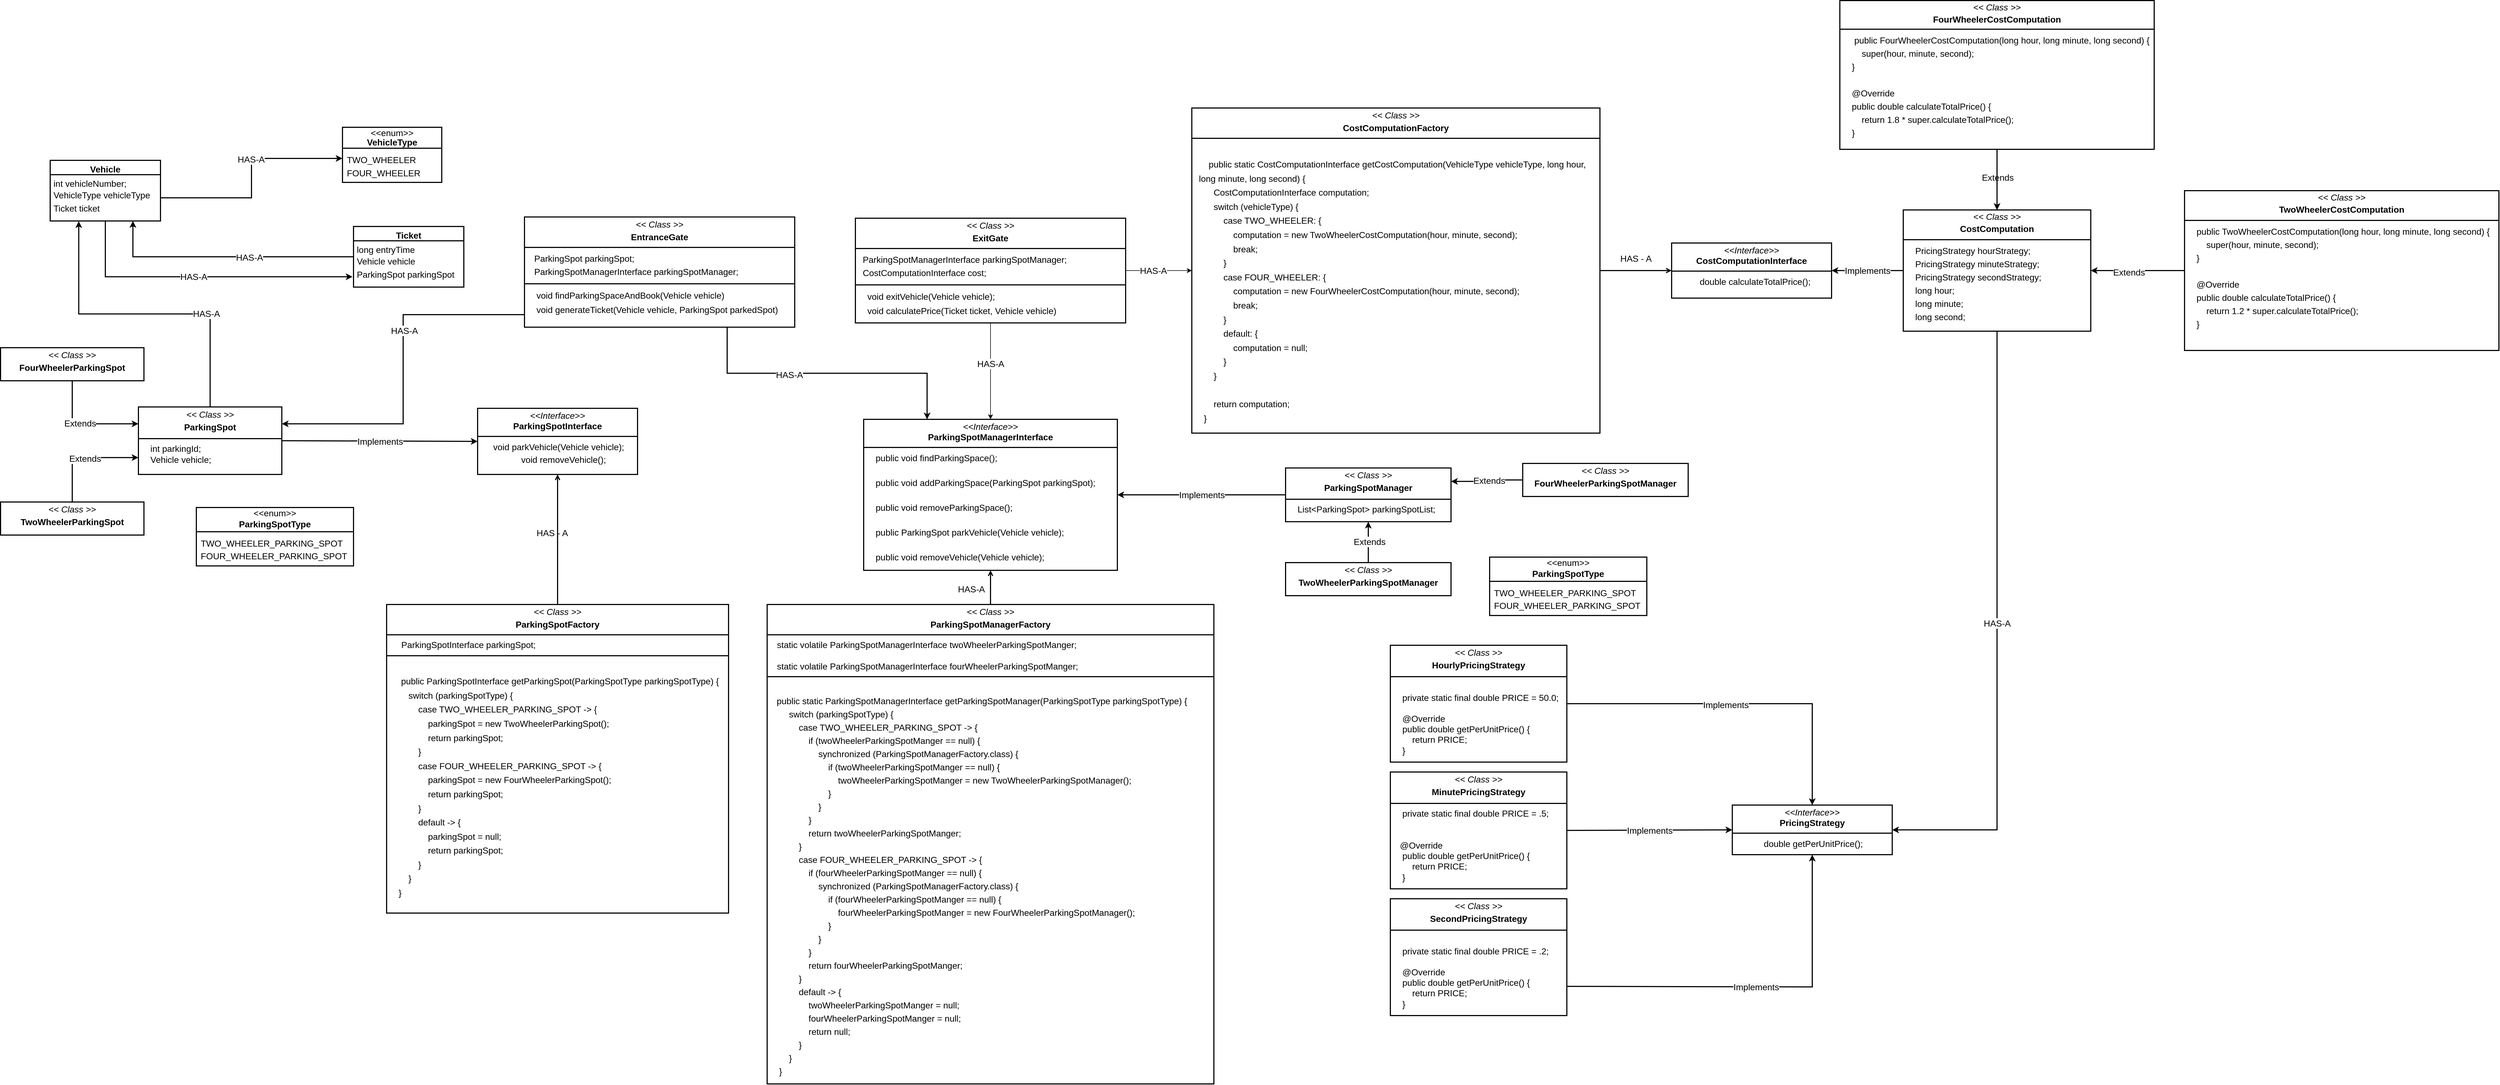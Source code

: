 <mxfile version="25.0.3">
  <diagram id="_y2VuRm0UtsbCpHTmFCn" name="Page-1">
    <mxGraphModel dx="5066" dy="1598" grid="1" gridSize="10" guides="1" tooltips="1" connect="1" arrows="1" fold="1" page="1" pageScale="1" pageWidth="850" pageHeight="1100" math="0" shadow="0">
      <root>
        <mxCell id="0" />
        <mxCell id="1" parent="0" />
        <mxCell id="ukfq2VlUtqQ9S5M-QcPr-1" value="Vehicle" style="swimlane;fontStyle=1;align=center;verticalAlign=top;childLayout=stackLayout;horizontal=1;startSize=26;horizontalStack=0;resizeParent=1;resizeParentMax=0;resizeLast=0;collapsible=1;marginBottom=0;whiteSpace=wrap;html=1;strokeWidth=2;fontSize=16;fillColor=none;" vertex="1" parent="1">
          <mxGeometry x="-3350" y="-710" width="200" height="110" as="geometry" />
        </mxCell>
        <mxCell id="ukfq2VlUtqQ9S5M-QcPr-2" value="int&amp;nbsp;vehicleNumber;&lt;div style=&quot;line-height: 150%;&quot;&gt;VehicleType vehicleType&lt;/div&gt;&lt;div style=&quot;line-height: 150%;&quot;&gt;Ticket ticket&lt;/div&gt;" style="text;strokeColor=none;fillColor=none;align=left;verticalAlign=top;spacingLeft=4;spacingRight=4;overflow=hidden;rotatable=0;points=[[0,0.5],[1,0.5]];portConstraint=eastwest;whiteSpace=wrap;html=1;strokeWidth=2;fontSize=16;" vertex="1" parent="ukfq2VlUtqQ9S5M-QcPr-1">
          <mxGeometry y="26" width="200" height="84" as="geometry" />
        </mxCell>
        <mxCell id="ukfq2VlUtqQ9S5M-QcPr-5" value="" style="fontStyle=1;align=center;verticalAlign=middle;childLayout=stackLayout;horizontal=1;horizontalStack=0;resizeParent=1;resizeParentMax=0;resizeLast=0;marginBottom=0;fontSize=16;strokeWidth=2;fillColor=none;" vertex="1" parent="1">
          <mxGeometry x="-2820" y="-770" width="180" height="100" as="geometry" />
        </mxCell>
        <mxCell id="ukfq2VlUtqQ9S5M-QcPr-6" value="&amp;lt;&amp;lt;enum&amp;gt;&amp;gt;" style="html=1;align=center;spacing=0;verticalAlign=middle;strokeColor=none;fillColor=none;whiteSpace=wrap;fontSize=16;strokeWidth=2;" vertex="1" parent="ukfq2VlUtqQ9S5M-QcPr-5">
          <mxGeometry width="180" height="20" as="geometry" />
        </mxCell>
        <mxCell id="ukfq2VlUtqQ9S5M-QcPr-7" value="VehicleType" style="html=1;align=center;spacing=0;verticalAlign=middle;strokeColor=none;fillColor=none;whiteSpace=wrap;fontStyle=1;fontSize=16;strokeWidth=2;" vertex="1" parent="ukfq2VlUtqQ9S5M-QcPr-5">
          <mxGeometry y="20" width="180" height="14" as="geometry" />
        </mxCell>
        <mxCell id="ukfq2VlUtqQ9S5M-QcPr-8" value="" style="line;strokeWidth=2;fillColor=none;align=left;verticalAlign=middle;spacingTop=-1;spacingLeft=3;spacingRight=3;rotatable=0;labelPosition=right;points=[];portConstraint=eastwest;fontSize=16;" vertex="1" parent="ukfq2VlUtqQ9S5M-QcPr-5">
          <mxGeometry y="34" width="180" height="8" as="geometry" />
        </mxCell>
        <mxCell id="ukfq2VlUtqQ9S5M-QcPr-9" value="&lt;div style=&quot;line-height: 150%;&quot;&gt;TWO_WHEELER&lt;div&gt;FOUR_WHEELER&lt;/div&gt;&lt;/div&gt;" style="html=1;align=left;spacing=0;spacingLeft=8;verticalAlign=middle;strokeColor=none;fillColor=none;whiteSpace=wrap;fontSize=16;strokeWidth=2;" vertex="1" parent="ukfq2VlUtqQ9S5M-QcPr-5">
          <mxGeometry y="42" width="180" height="58" as="geometry" />
        </mxCell>
        <mxCell id="ukfq2VlUtqQ9S5M-QcPr-101" style="edgeStyle=orthogonalEdgeStyle;rounded=0;orthogonalLoop=1;jettySize=auto;html=1;entryX=0.75;entryY=1;entryDx=0;entryDy=0;fontSize=16;strokeWidth=2;" edge="1" parent="1" source="ukfq2VlUtqQ9S5M-QcPr-12" target="ukfq2VlUtqQ9S5M-QcPr-1">
          <mxGeometry relative="1" as="geometry" />
        </mxCell>
        <mxCell id="ukfq2VlUtqQ9S5M-QcPr-103" value="HAS-A" style="edgeLabel;html=1;align=center;verticalAlign=middle;resizable=0;points=[];fontSize=16;" vertex="1" connectable="0" parent="ukfq2VlUtqQ9S5M-QcPr-101">
          <mxGeometry x="-0.184" y="1" relative="1" as="geometry">
            <mxPoint as="offset" />
          </mxGeometry>
        </mxCell>
        <mxCell id="ukfq2VlUtqQ9S5M-QcPr-12" value="Ticket" style="swimlane;fontStyle=1;align=center;verticalAlign=top;childLayout=stackLayout;horizontal=1;startSize=26;horizontalStack=0;resizeParent=1;resizeParentMax=0;resizeLast=0;collapsible=1;marginBottom=0;whiteSpace=wrap;html=1;strokeWidth=2;fontSize=16;fillColor=none;" vertex="1" parent="1">
          <mxGeometry x="-2800" y="-590" width="200" height="110" as="geometry" />
        </mxCell>
        <mxCell id="ukfq2VlUtqQ9S5M-QcPr-13" value="long entryTime&lt;div style=&quot;line-height: 150%;&quot;&gt;Vehicle vehicle&lt;/div&gt;&lt;div style=&quot;line-height: 150%;&quot;&gt;ParkingSpot parkingSpot&lt;/div&gt;" style="text;strokeColor=none;fillColor=none;align=left;verticalAlign=top;spacingLeft=4;spacingRight=4;overflow=hidden;rotatable=0;points=[[0,0.5],[1,0.5]];portConstraint=eastwest;whiteSpace=wrap;html=1;strokeWidth=2;fontSize=16;" vertex="1" parent="ukfq2VlUtqQ9S5M-QcPr-12">
          <mxGeometry y="26" width="200" height="84" as="geometry" />
        </mxCell>
        <mxCell id="ukfq2VlUtqQ9S5M-QcPr-14" style="edgeStyle=orthogonalEdgeStyle;rounded=0;orthogonalLoop=1;jettySize=auto;html=1;exitX=0.5;exitY=1;exitDx=0;exitDy=0;fontSize=16;" edge="1" parent="1">
          <mxGeometry relative="1" as="geometry">
            <mxPoint x="-2905" y="-184" as="sourcePoint" />
            <mxPoint x="-2905" y="-184" as="targetPoint" />
          </mxGeometry>
        </mxCell>
        <mxCell id="ukfq2VlUtqQ9S5M-QcPr-15" value="&lt;p style=&quot;margin: 4px 0px 0px; text-align: center;&quot;&gt;&lt;font&gt;&lt;i&gt;&amp;lt;&amp;lt;Interface&amp;gt;&amp;gt;&lt;/i&gt;&lt;br&gt;&lt;span&gt;&lt;b&gt;ParkingSpotInterface&lt;/b&gt;&lt;/span&gt;&lt;/font&gt;&lt;/p&gt;&lt;hr style=&quot;border-style: solid;&quot;&gt;&lt;p style=&quot;margin: 0px 0px 0px 4px; text-align: center; line-height: 140%;&quot;&gt;&lt;span style=&quot;background-color: initial;&quot;&gt;void parkVehicle(Vehicle vehicle);&lt;/span&gt;&lt;/p&gt;&lt;p style=&quot;margin: 0px 0px 0px 4px; text-align: center; line-height: 140%;&quot;&gt;&lt;span style=&quot;line-height: 140%;&quot;&gt;&amp;nbsp; &amp;nbsp; void removeVehicle();&lt;/span&gt;&lt;/p&gt;" style="verticalAlign=top;align=left;overflow=fill;html=1;whiteSpace=wrap;strokeWidth=2;fontSize=16;fillColor=none;" vertex="1" parent="1">
          <mxGeometry x="-2575" y="-260" width="290" height="120" as="geometry" />
        </mxCell>
        <mxCell id="ukfq2VlUtqQ9S5M-QcPr-119" style="edgeStyle=orthogonalEdgeStyle;rounded=0;orthogonalLoop=1;jettySize=auto;html=1;entryX=0.259;entryY=1.005;entryDx=0;entryDy=0;entryPerimeter=0;fontSize=16;strokeWidth=2;" edge="1" parent="1" source="ukfq2VlUtqQ9S5M-QcPr-16" target="ukfq2VlUtqQ9S5M-QcPr-2">
          <mxGeometry relative="1" as="geometry" />
        </mxCell>
        <mxCell id="ukfq2VlUtqQ9S5M-QcPr-120" value="HAS-A" style="edgeLabel;html=1;align=center;verticalAlign=middle;resizable=0;points=[];fontSize=16;" vertex="1" connectable="0" parent="ukfq2VlUtqQ9S5M-QcPr-119">
          <mxGeometry x="-0.386" y="-1" relative="1" as="geometry">
            <mxPoint as="offset" />
          </mxGeometry>
        </mxCell>
        <mxCell id="ukfq2VlUtqQ9S5M-QcPr-16" value="&lt;p style=&quot;margin: 4px 0px 0px; text-align: center;&quot;&gt;&lt;span style=&quot;background-color: initial;&quot;&gt;&lt;font&gt;&lt;i&gt;&amp;lt;&amp;lt; Class &amp;gt;&amp;gt;&lt;/i&gt;&lt;/font&gt;&lt;/span&gt;&lt;/p&gt;&lt;p style=&quot;margin: 4px 0px 0px; text-align: center;&quot;&gt;&lt;span&gt;&lt;b&gt;ParkingSpot&lt;/b&gt;&lt;/span&gt;&lt;/p&gt;&lt;div style=&quot;height: 2px;&quot;&gt;&lt;br&gt;&lt;/div&gt;&lt;hr style=&quot;border-style: solid;&quot;&gt;&lt;p style=&quot;margin: 0px 0px 0px 4px;&quot;&gt;&lt;span&gt;&amp;nbsp; &amp;nbsp; int parkingId;&lt;/span&gt;&lt;/p&gt;&lt;p style=&quot;margin: 0px 0px 0px 4px;&quot;&gt;&lt;/p&gt;&lt;p style=&quot;margin: 0px 0px 0px 4px;&quot;&gt;&lt;span&gt;&amp;nbsp; &amp;nbsp; Vehicle vehicle;&lt;/span&gt;&lt;/p&gt;" style="verticalAlign=top;align=left;overflow=fill;html=1;whiteSpace=wrap;strokeWidth=2;fontSize=16;fillColor=none;" vertex="1" parent="1">
          <mxGeometry x="-3190" y="-262.5" width="260" height="122.5" as="geometry" />
        </mxCell>
        <mxCell id="ukfq2VlUtqQ9S5M-QcPr-18" value="" style="endArrow=classic;html=1;rounded=0;entryX=0;entryY=0.5;entryDx=0;entryDy=0;exitX=1;exitY=0.5;exitDx=0;exitDy=0;strokeWidth=2;fontSize=16;" edge="1" parent="1" source="ukfq2VlUtqQ9S5M-QcPr-16" target="ukfq2VlUtqQ9S5M-QcPr-15">
          <mxGeometry relative="1" as="geometry">
            <mxPoint x="-2300" y="-224" as="sourcePoint" />
            <mxPoint x="-2300" y="-354" as="targetPoint" />
          </mxGeometry>
        </mxCell>
        <mxCell id="ukfq2VlUtqQ9S5M-QcPr-19" value="&lt;span style=&quot;background-color: rgb(251, 251, 251);&quot;&gt;Implements&lt;/span&gt;" style="edgeLabel;resizable=0;html=1;;align=center;verticalAlign=middle;fontSize=16;" connectable="0" vertex="1" parent="ukfq2VlUtqQ9S5M-QcPr-18">
          <mxGeometry relative="1" as="geometry" />
        </mxCell>
        <mxCell id="ukfq2VlUtqQ9S5M-QcPr-22" value="&lt;font&gt;HAS - A&lt;/font&gt;" style="html=1;verticalAlign=bottom;labelBackgroundColor=none;endArrow=open;endFill=0;rounded=0;strokeWidth=2;exitX=0.5;exitY=0;exitDx=0;exitDy=0;entryX=0.5;entryY=1;entryDx=0;entryDy=0;fontSize=16;" edge="1" parent="1" source="ukfq2VlUtqQ9S5M-QcPr-23" target="ukfq2VlUtqQ9S5M-QcPr-15">
          <mxGeometry y="10" width="160" relative="1" as="geometry">
            <mxPoint x="-2840" y="-224" as="sourcePoint" />
            <mxPoint x="-2680" y="-224" as="targetPoint" />
            <mxPoint as="offset" />
          </mxGeometry>
        </mxCell>
        <mxCell id="ukfq2VlUtqQ9S5M-QcPr-23" value="&lt;p style=&quot;margin: 4px 0px 0px; text-align: center;&quot;&gt;&lt;font face=&quot;Helvetica&quot;&gt;&lt;i&gt;&amp;lt;&amp;lt; Class &amp;gt;&amp;gt;&lt;/i&gt;&lt;/font&gt;&lt;/p&gt;&lt;p style=&quot;margin: 4px 0px 0px; text-align: center;&quot;&gt;&lt;span&gt;&lt;b&gt;ParkingSpotFactory&lt;/b&gt;&lt;/span&gt;&lt;/p&gt;&lt;hr style=&quot;border-style: solid;&quot;&gt;&lt;font face=&quot;Helvetica&quot;&gt;&lt;span&gt;&amp;nbsp; &amp;nbsp; &amp;nbsp; ParkingSpotInterface&amp;nbsp;parkingSpot;&lt;/span&gt;&lt;/font&gt;&lt;div style=&quot;height: 2px; line-height: 160%;&quot;&gt;&lt;hr style=&quot;border-style: solid;&quot;&gt;&lt;p style=&quot;margin: 0px 0px 0px 4px;&quot;&gt;&lt;br&gt;&lt;/p&gt;&lt;p style=&quot;margin: 0px 0px 0px 4px;&quot;&gt;&lt;font&gt;&amp;nbsp; &amp;nbsp;&amp;nbsp;&lt;/font&gt;&lt;span style=&quot;background-color: initial; line-height: 160%;&quot;&gt;&amp;nbsp;public ParkingSpotInterface getParkingSpot(ParkingSpotType parkingSpotType) {&lt;/span&gt;&lt;/p&gt;&lt;p style=&quot;margin: 0px 0px 0px 4px;&quot;&gt;&lt;span style=&quot;line-height: 160%;&quot;&gt;&amp;nbsp; &amp;nbsp; &amp;nbsp; &amp;nbsp; switch (parkingSpotType) {&lt;/span&gt;&lt;/p&gt;&lt;p style=&quot;margin: 0px 0px 0px 4px;&quot;&gt;&lt;span style=&quot;line-height: 160%;&quot;&gt;&amp;nbsp; &amp;nbsp; &amp;nbsp; &amp;nbsp; &amp;nbsp; &amp;nbsp; case TWO_WHEELER_PARKING_SPOT -&amp;gt; {&lt;/span&gt;&lt;/p&gt;&lt;p style=&quot;margin: 0px 0px 0px 4px;&quot;&gt;&lt;span style=&quot;line-height: 160%;&quot;&gt;&amp;nbsp; &amp;nbsp; &amp;nbsp; &amp;nbsp; &amp;nbsp; &amp;nbsp; &amp;nbsp; &amp;nbsp; parkingSpot = new TwoWheelerParkingSpot();&lt;/span&gt;&lt;/p&gt;&lt;p style=&quot;margin: 0px 0px 0px 4px;&quot;&gt;&lt;span style=&quot;line-height: 160%;&quot;&gt;&amp;nbsp; &amp;nbsp; &amp;nbsp; &amp;nbsp; &amp;nbsp; &amp;nbsp; &amp;nbsp; &amp;nbsp; return parkingSpot;&lt;/span&gt;&lt;/p&gt;&lt;p style=&quot;margin: 0px 0px 0px 4px;&quot;&gt;&lt;span style=&quot;line-height: 160%;&quot;&gt;&amp;nbsp; &amp;nbsp; &amp;nbsp; &amp;nbsp; &amp;nbsp; &amp;nbsp; }&lt;/span&gt;&lt;/p&gt;&lt;p style=&quot;margin: 0px 0px 0px 4px;&quot;&gt;&lt;span style=&quot;line-height: 160%;&quot;&gt;&amp;nbsp; &amp;nbsp; &amp;nbsp; &amp;nbsp; &amp;nbsp; &amp;nbsp; case FOUR_WHEELER_PARKING_SPOT -&amp;gt; {&lt;/span&gt;&lt;/p&gt;&lt;p style=&quot;margin: 0px 0px 0px 4px;&quot;&gt;&lt;span style=&quot;line-height: 160%;&quot;&gt;&amp;nbsp; &amp;nbsp; &amp;nbsp; &amp;nbsp; &amp;nbsp; &amp;nbsp; &amp;nbsp; &amp;nbsp; parkingSpot = new FourWheelerParkingSpot();&lt;/span&gt;&lt;/p&gt;&lt;p style=&quot;margin: 0px 0px 0px 4px;&quot;&gt;&lt;span style=&quot;line-height: 160%;&quot;&gt;&amp;nbsp; &amp;nbsp; &amp;nbsp; &amp;nbsp; &amp;nbsp; &amp;nbsp; &amp;nbsp; &amp;nbsp; return parkingSpot;&lt;/span&gt;&lt;/p&gt;&lt;p style=&quot;margin: 0px 0px 0px 4px;&quot;&gt;&lt;span style=&quot;line-height: 160%;&quot;&gt;&amp;nbsp; &amp;nbsp; &amp;nbsp; &amp;nbsp; &amp;nbsp; &amp;nbsp; }&lt;/span&gt;&lt;/p&gt;&lt;p style=&quot;margin: 0px 0px 0px 4px;&quot;&gt;&lt;span style=&quot;line-height: 160%;&quot;&gt;&amp;nbsp; &amp;nbsp; &amp;nbsp; &amp;nbsp; &amp;nbsp; &amp;nbsp; default -&amp;gt; {&lt;/span&gt;&lt;/p&gt;&lt;p style=&quot;margin: 0px 0px 0px 4px;&quot;&gt;&lt;span style=&quot;line-height: 160%;&quot;&gt;&amp;nbsp; &amp;nbsp; &amp;nbsp; &amp;nbsp; &amp;nbsp; &amp;nbsp; &amp;nbsp; &amp;nbsp; parkingSpot = null;&lt;/span&gt;&lt;/p&gt;&lt;p style=&quot;margin: 0px 0px 0px 4px;&quot;&gt;&lt;span style=&quot;line-height: 160%;&quot;&gt;&amp;nbsp; &amp;nbsp; &amp;nbsp; &amp;nbsp; &amp;nbsp; &amp;nbsp; &amp;nbsp; &amp;nbsp; return parkingSpot;&lt;/span&gt;&lt;/p&gt;&lt;p style=&quot;margin: 0px 0px 0px 4px;&quot;&gt;&lt;span style=&quot;line-height: 160%;&quot;&gt;&amp;nbsp; &amp;nbsp; &amp;nbsp; &amp;nbsp; &amp;nbsp; &amp;nbsp; }&lt;/span&gt;&lt;/p&gt;&lt;p style=&quot;margin: 0px 0px 0px 4px;&quot;&gt;&lt;span style=&quot;line-height: 160%;&quot;&gt;&amp;nbsp; &amp;nbsp; &amp;nbsp; &amp;nbsp; }&lt;/span&gt;&lt;/p&gt;&lt;p style=&quot;margin: 0px 0px 0px 4px;&quot;&gt;&lt;span style=&quot;line-height: 160%;&quot;&gt;&amp;nbsp; &amp;nbsp; }&lt;/span&gt;&lt;/p&gt;&lt;/div&gt;" style="verticalAlign=top;align=left;overflow=fill;html=1;whiteSpace=wrap;strokeWidth=2;fontSize=16;fillColor=none;" vertex="1" parent="1">
          <mxGeometry x="-2740" y="96" width="620" height="560" as="geometry" />
        </mxCell>
        <mxCell id="ukfq2VlUtqQ9S5M-QcPr-28" style="edgeStyle=orthogonalEdgeStyle;rounded=0;orthogonalLoop=1;jettySize=auto;html=1;entryX=0;entryY=0.75;entryDx=0;entryDy=0;fontSize=16;strokeWidth=2;" edge="1" parent="1" source="ukfq2VlUtqQ9S5M-QcPr-24" target="ukfq2VlUtqQ9S5M-QcPr-16">
          <mxGeometry relative="1" as="geometry" />
        </mxCell>
        <mxCell id="ukfq2VlUtqQ9S5M-QcPr-29" value="Extends" style="edgeLabel;html=1;align=center;verticalAlign=middle;resizable=0;points=[];fontSize=16;" vertex="1" connectable="0" parent="ukfq2VlUtqQ9S5M-QcPr-28">
          <mxGeometry x="0.02" y="-1" relative="1" as="geometry">
            <mxPoint x="1" as="offset" />
          </mxGeometry>
        </mxCell>
        <mxCell id="ukfq2VlUtqQ9S5M-QcPr-24" value="&lt;p style=&quot;margin: 4px 0px 0px; text-align: center;&quot;&gt;&lt;span style=&quot;background-color: initial;&quot;&gt;&lt;font&gt;&lt;i&gt;&amp;lt;&amp;lt; Class &amp;gt;&amp;gt;&lt;/i&gt;&lt;/font&gt;&lt;/span&gt;&lt;/p&gt;&lt;p style=&quot;margin: 4px 0px 0px; text-align: center;&quot;&gt;&lt;span&gt;&lt;b&gt;TwoWheelerParkingSpot&lt;/b&gt;&lt;/span&gt;&lt;/p&gt;&lt;div style=&quot;height: 2px;&quot;&gt;&lt;br&gt;&lt;/div&gt;&lt;p style=&quot;margin: 0px 0px 0px 4px;&quot;&gt;&lt;br&gt;&lt;/p&gt;" style="verticalAlign=top;align=left;overflow=fill;html=1;whiteSpace=wrap;strokeWidth=2;fontSize=16;fillColor=none;" vertex="1" parent="1">
          <mxGeometry x="-3440" y="-90" width="260" height="60" as="geometry" />
        </mxCell>
        <mxCell id="ukfq2VlUtqQ9S5M-QcPr-26" style="edgeStyle=orthogonalEdgeStyle;rounded=0;orthogonalLoop=1;jettySize=auto;html=1;entryX=0;entryY=0.25;entryDx=0;entryDy=0;fontSize=16;strokeWidth=2;" edge="1" parent="1" source="ukfq2VlUtqQ9S5M-QcPr-25" target="ukfq2VlUtqQ9S5M-QcPr-16">
          <mxGeometry relative="1" as="geometry" />
        </mxCell>
        <mxCell id="ukfq2VlUtqQ9S5M-QcPr-27" value="Extends" style="edgeLabel;html=1;align=center;verticalAlign=middle;resizable=0;points=[];fontSize=16;" vertex="1" connectable="0" parent="ukfq2VlUtqQ9S5M-QcPr-26">
          <mxGeometry x="-0.074" y="1" relative="1" as="geometry">
            <mxPoint as="offset" />
          </mxGeometry>
        </mxCell>
        <mxCell id="ukfq2VlUtqQ9S5M-QcPr-25" value="&lt;p style=&quot;margin: 4px 0px 0px; text-align: center;&quot;&gt;&lt;span style=&quot;background-color: initial;&quot;&gt;&lt;font&gt;&lt;i&gt;&amp;lt;&amp;lt; Class &amp;gt;&amp;gt;&lt;/i&gt;&lt;/font&gt;&lt;/span&gt;&lt;/p&gt;&lt;p style=&quot;margin: 4px 0px 0px; text-align: center;&quot;&gt;&lt;span&gt;&lt;b&gt;FourWheelerParkingSpot&lt;/b&gt;&lt;/span&gt;&lt;/p&gt;&lt;p style=&quot;margin: 0px 0px 0px 4px;&quot;&gt;&lt;br&gt;&lt;/p&gt;" style="verticalAlign=top;align=left;overflow=fill;html=1;whiteSpace=wrap;strokeWidth=2;fontSize=16;fillColor=none;" vertex="1" parent="1">
          <mxGeometry x="-3440" y="-370" width="260" height="60" as="geometry" />
        </mxCell>
        <mxCell id="ukfq2VlUtqQ9S5M-QcPr-30" value="" style="fontStyle=1;align=center;verticalAlign=middle;childLayout=stackLayout;horizontal=1;horizontalStack=0;resizeParent=1;resizeParentMax=0;resizeLast=0;marginBottom=0;fontSize=16;strokeWidth=2;fillColor=none;" vertex="1" parent="1">
          <mxGeometry x="-3085" y="-80" width="285" height="106" as="geometry" />
        </mxCell>
        <mxCell id="ukfq2VlUtqQ9S5M-QcPr-31" value="&amp;lt;&amp;lt;enum&amp;gt;&amp;gt;" style="html=1;align=center;spacing=0;verticalAlign=middle;strokeColor=none;fillColor=none;whiteSpace=wrap;fontSize=16;strokeWidth=2;" vertex="1" parent="ukfq2VlUtqQ9S5M-QcPr-30">
          <mxGeometry width="285" height="20" as="geometry" />
        </mxCell>
        <mxCell id="ukfq2VlUtqQ9S5M-QcPr-32" value="ParkingSpotType" style="html=1;align=center;spacing=0;verticalAlign=middle;strokeColor=none;fillColor=none;whiteSpace=wrap;fontStyle=1;fontSize=16;strokeWidth=2;" vertex="1" parent="ukfq2VlUtqQ9S5M-QcPr-30">
          <mxGeometry y="20" width="285" height="20" as="geometry" />
        </mxCell>
        <mxCell id="ukfq2VlUtqQ9S5M-QcPr-33" value="" style="line;strokeWidth=2;fillColor=none;align=left;verticalAlign=middle;spacingTop=-1;spacingLeft=3;spacingRight=3;rotatable=0;labelPosition=right;points=[];portConstraint=eastwest;fontSize=16;" vertex="1" parent="ukfq2VlUtqQ9S5M-QcPr-30">
          <mxGeometry y="40" width="285" height="8" as="geometry" />
        </mxCell>
        <mxCell id="ukfq2VlUtqQ9S5M-QcPr-34" value="&lt;div style=&quot;line-height: 150%;&quot;&gt;&lt;div style=&quot;line-height: 140%;&quot;&gt;TWO_WHEELER_PARKING_SPOT&lt;/div&gt;&lt;div style=&quot;line-height: 140%;&quot;&gt;FOUR_WHEELER_PARKING_SPOT&lt;/div&gt;&lt;/div&gt;" style="html=1;align=left;spacing=0;spacingLeft=8;verticalAlign=middle;strokeColor=none;fillColor=none;whiteSpace=wrap;fontSize=16;strokeWidth=2;" vertex="1" parent="ukfq2VlUtqQ9S5M-QcPr-30">
          <mxGeometry y="48" width="285" height="58" as="geometry" />
        </mxCell>
        <mxCell id="ukfq2VlUtqQ9S5M-QcPr-35" style="edgeStyle=orthogonalEdgeStyle;rounded=0;orthogonalLoop=1;jettySize=auto;html=1;exitX=0.5;exitY=1;exitDx=0;exitDy=0;fontSize=16;" edge="1" parent="1">
          <mxGeometry relative="1" as="geometry">
            <mxPoint x="-1275" y="-44" as="sourcePoint" />
            <mxPoint x="-1275" y="-44" as="targetPoint" />
          </mxGeometry>
        </mxCell>
        <mxCell id="ukfq2VlUtqQ9S5M-QcPr-36" value="&lt;p style=&quot;margin: 4px 0px 0px; text-align: center;&quot;&gt;&lt;font&gt;&lt;i&gt;&amp;lt;&amp;lt;Interface&amp;gt;&amp;gt;&lt;/i&gt;&lt;br&gt;&lt;span&gt;&lt;b&gt;ParkingSpotManagerInterface&lt;/b&gt;&lt;/span&gt;&lt;/font&gt;&lt;/p&gt;&lt;hr style=&quot;border-style: solid;&quot;&gt;&lt;p style=&quot;margin: 0px 0px 0px 4px; line-height: 140%;&quot;&gt;&lt;span&gt;&amp;nbsp; &amp;nbsp; public void findParkingSpace();&lt;/span&gt;&lt;/p&gt;&lt;p style=&quot;margin: 0px 0px 0px 4px; line-height: 140%;&quot;&gt;&lt;span&gt;&lt;br&gt;&lt;/span&gt;&lt;/p&gt;&lt;p style=&quot;margin: 0px 0px 0px 4px; line-height: 140%;&quot;&gt;&lt;span&gt;&amp;nbsp; &amp;nbsp; public void addParkingSpace(ParkingSpot parkingSpot);&lt;/span&gt;&lt;/p&gt;&lt;p style=&quot;margin: 0px 0px 0px 4px; line-height: 140%;&quot;&gt;&lt;span&gt;&lt;br&gt;&lt;/span&gt;&lt;/p&gt;&lt;p style=&quot;margin: 0px 0px 0px 4px; line-height: 140%;&quot;&gt;&lt;span&gt;&amp;nbsp; &amp;nbsp; public void removeParkingSpace();&lt;/span&gt;&lt;/p&gt;&lt;p style=&quot;margin: 0px 0px 0px 4px; line-height: 140%;&quot;&gt;&lt;span&gt;&lt;br&gt;&lt;/span&gt;&lt;/p&gt;&lt;p style=&quot;margin: 0px 0px 0px 4px; line-height: 140%;&quot;&gt;&lt;span&gt;&amp;nbsp; &amp;nbsp; public ParkingSpot parkVehicle(Vehicle vehicle);&lt;/span&gt;&lt;/p&gt;&lt;p style=&quot;margin: 0px 0px 0px 4px; line-height: 140%;&quot;&gt;&lt;span&gt;&lt;br&gt;&lt;/span&gt;&lt;/p&gt;&lt;p style=&quot;margin: 0px 0px 0px 4px; line-height: 140%;&quot;&gt;&lt;span&gt;&amp;nbsp; &amp;nbsp; public void removeVehicle(Vehicle vehicle);&amp;nbsp;&lt;/span&gt;&lt;/p&gt;" style="verticalAlign=top;align=left;overflow=fill;html=1;whiteSpace=wrap;strokeWidth=2;fontSize=16;fillColor=none;" vertex="1" parent="1">
          <mxGeometry x="-1875" y="-240" width="460" height="274" as="geometry" />
        </mxCell>
        <mxCell id="ukfq2VlUtqQ9S5M-QcPr-37" value="&lt;p style=&quot;margin: 4px 0px 0px; text-align: center;&quot;&gt;&lt;span style=&quot;background-color: initial;&quot;&gt;&lt;font&gt;&lt;i&gt;&amp;lt;&amp;lt; Class &amp;gt;&amp;gt;&lt;/i&gt;&lt;/font&gt;&lt;/span&gt;&lt;/p&gt;&lt;p style=&quot;margin: 4px 0px 0px; text-align: center;&quot;&gt;&lt;span&gt;&lt;b&gt;ParkingSpotManager&lt;/b&gt;&lt;/span&gt;&lt;/p&gt;&lt;div style=&quot;height: 2px;&quot;&gt;&lt;br&gt;&lt;/div&gt;&lt;hr style=&quot;border-style: solid;&quot;&gt;&lt;p style=&quot;margin: 0px 0px 0px 4px;&quot;&gt;&lt;span style=&quot;background-color: initial;&quot;&gt;&amp;nbsp; &amp;nbsp; List&amp;lt;ParkingSpot&amp;gt; parkingSpotList;&lt;/span&gt;&lt;/p&gt;" style="verticalAlign=top;align=left;overflow=fill;html=1;whiteSpace=wrap;strokeWidth=2;fontSize=16;fillColor=none;" vertex="1" parent="1">
          <mxGeometry x="-1110" y="-151.75" width="300" height="97.5" as="geometry" />
        </mxCell>
        <mxCell id="ukfq2VlUtqQ9S5M-QcPr-38" value="" style="endArrow=classic;html=1;rounded=0;entryX=1;entryY=0.5;entryDx=0;entryDy=0;exitX=0;exitY=0.5;exitDx=0;exitDy=0;strokeWidth=2;fontSize=16;" edge="1" parent="1" source="ukfq2VlUtqQ9S5M-QcPr-37" target="ukfq2VlUtqQ9S5M-QcPr-36">
          <mxGeometry relative="1" as="geometry">
            <mxPoint x="-460" y="-105" as="sourcePoint" />
            <mxPoint x="-460" y="-235" as="targetPoint" />
          </mxGeometry>
        </mxCell>
        <mxCell id="ukfq2VlUtqQ9S5M-QcPr-39" value="&lt;span style=&quot;background-color: rgb(251, 251, 251);&quot;&gt;Implements&lt;/span&gt;" style="edgeLabel;resizable=0;html=1;;align=center;verticalAlign=middle;fontSize=16;" connectable="0" vertex="1" parent="ukfq2VlUtqQ9S5M-QcPr-38">
          <mxGeometry relative="1" as="geometry" />
        </mxCell>
        <mxCell id="ukfq2VlUtqQ9S5M-QcPr-40" value="&lt;font&gt;HAS-A&lt;/font&gt;" style="html=1;verticalAlign=bottom;labelBackgroundColor=none;endArrow=open;endFill=0;rounded=0;strokeWidth=2;exitX=0.5;exitY=0;exitDx=0;exitDy=0;entryX=0.5;entryY=1;entryDx=0;entryDy=0;fontSize=16;" edge="1" parent="1" source="ukfq2VlUtqQ9S5M-QcPr-41" target="ukfq2VlUtqQ9S5M-QcPr-36">
          <mxGeometry x="-0.484" y="35" width="160" relative="1" as="geometry">
            <mxPoint x="-1100" y="-4" as="sourcePoint" />
            <mxPoint x="-940" y="-4" as="targetPoint" />
            <mxPoint as="offset" />
          </mxGeometry>
        </mxCell>
        <mxCell id="ukfq2VlUtqQ9S5M-QcPr-41" value="&lt;p style=&quot;margin: 4px 0px 0px; text-align: center;&quot;&gt;&lt;font face=&quot;Helvetica&quot;&gt;&lt;i&gt;&amp;lt;&amp;lt; Class &amp;gt;&amp;gt;&lt;/i&gt;&lt;/font&gt;&lt;/p&gt;&lt;p style=&quot;margin: 4px 0px 0px; text-align: center;&quot;&gt;&lt;span&gt;&lt;b&gt;ParkingSpotManagerFactory&lt;/b&gt;&lt;/span&gt;&lt;/p&gt;&lt;hr style=&quot;border-style: solid;&quot;&gt;&lt;font face=&quot;Helvetica&quot;&gt;&lt;span&gt;&amp;nbsp; &amp;nbsp;&amp;nbsp;&lt;/span&gt;&lt;/font&gt;&lt;span&gt;&lt;span style=&quot;background-color: initial;&quot;&gt;static volatile ParkingSpotManagerInterface twoWheelerParkingSpotManger;&lt;/span&gt;&lt;br&gt;&lt;br&gt;&lt;span style=&quot;background-color: initial;&quot;&gt;&amp;nbsp; &amp;nbsp; static volatile ParkingSpotManagerInterface fourWheelerParkingSpotManger&lt;/span&gt;&lt;/span&gt;&lt;font face=&quot;Helvetica&quot;&gt;&lt;span&gt;;&lt;/span&gt;&lt;/font&gt;&lt;div style=&quot;height: 2px; line-height: 150%;&quot;&gt;&lt;hr style=&quot;border-style: solid;&quot;&gt;&lt;p style=&quot;margin: 0px 0px 0px 4px;&quot;&gt;&lt;br&gt;&lt;/p&gt;&lt;p style=&quot;margin: 0px 0px 0px 4px;&quot;&gt;&lt;span&gt;&amp;nbsp; &amp;nbsp;&lt;/span&gt;&lt;span style=&quot;background-color: initial; line-height: 150%;&quot;&gt;public static ParkingSpotManagerInterface getParkingSpotManager(ParkingSpotType parkingSpotType) {&lt;/span&gt;&lt;/p&gt;&lt;p style=&quot;margin: 0px 0px 0px 4px;&quot;&gt;&lt;span style=&quot;line-height: 150%;&quot;&gt;&amp;nbsp; &amp;nbsp; &amp;nbsp; &amp;nbsp; switch (parkingSpotType) {&lt;/span&gt;&lt;/p&gt;&lt;p style=&quot;margin: 0px 0px 0px 4px;&quot;&gt;&lt;span style=&quot;line-height: 150%;&quot;&gt;&amp;nbsp; &amp;nbsp; &amp;nbsp; &amp;nbsp; &amp;nbsp; &amp;nbsp; case TWO_WHEELER_PARKING_SPOT -&amp;gt; {&lt;/span&gt;&lt;/p&gt;&lt;p style=&quot;margin: 0px 0px 0px 4px;&quot;&gt;&lt;span style=&quot;line-height: 150%;&quot;&gt;&amp;nbsp; &amp;nbsp; &amp;nbsp; &amp;nbsp; &amp;nbsp; &amp;nbsp; &amp;nbsp; &amp;nbsp; if (twoWheelerParkingSpotManger == null) {&lt;/span&gt;&lt;/p&gt;&lt;p style=&quot;margin: 0px 0px 0px 4px;&quot;&gt;&lt;span style=&quot;line-height: 150%;&quot;&gt;&amp;nbsp; &amp;nbsp; &amp;nbsp; &amp;nbsp; &amp;nbsp; &amp;nbsp; &amp;nbsp; &amp;nbsp; &amp;nbsp; &amp;nbsp; synchronized (ParkingSpotManagerFactory.class) {&lt;/span&gt;&lt;/p&gt;&lt;p style=&quot;margin: 0px 0px 0px 4px;&quot;&gt;&lt;span style=&quot;line-height: 150%;&quot;&gt;&amp;nbsp; &amp;nbsp; &amp;nbsp; &amp;nbsp; &amp;nbsp; &amp;nbsp; &amp;nbsp; &amp;nbsp; &amp;nbsp; &amp;nbsp; &amp;nbsp; &amp;nbsp; if (twoWheelerParkingSpotManger == null) {&lt;/span&gt;&lt;/p&gt;&lt;p style=&quot;margin: 0px 0px 0px 4px;&quot;&gt;&lt;span style=&quot;line-height: 150%;&quot;&gt;&amp;nbsp; &amp;nbsp; &amp;nbsp; &amp;nbsp; &amp;nbsp; &amp;nbsp; &amp;nbsp; &amp;nbsp; &amp;nbsp; &amp;nbsp; &amp;nbsp; &amp;nbsp; &amp;nbsp; &amp;nbsp; twoWheelerParkingSpotManger = new TwoWheelerParkingSpotManager();&lt;/span&gt;&lt;/p&gt;&lt;p style=&quot;margin: 0px 0px 0px 4px;&quot;&gt;&lt;span style=&quot;line-height: 150%;&quot;&gt;&amp;nbsp; &amp;nbsp; &amp;nbsp; &amp;nbsp; &amp;nbsp; &amp;nbsp; &amp;nbsp; &amp;nbsp; &amp;nbsp; &amp;nbsp; &amp;nbsp; &amp;nbsp; }&lt;/span&gt;&lt;/p&gt;&lt;p style=&quot;margin: 0px 0px 0px 4px;&quot;&gt;&lt;span style=&quot;line-height: 150%;&quot;&gt;&amp;nbsp; &amp;nbsp; &amp;nbsp; &amp;nbsp; &amp;nbsp; &amp;nbsp; &amp;nbsp; &amp;nbsp; &amp;nbsp; &amp;nbsp; }&lt;/span&gt;&lt;/p&gt;&lt;p style=&quot;margin: 0px 0px 0px 4px;&quot;&gt;&lt;span style=&quot;line-height: 150%;&quot;&gt;&amp;nbsp; &amp;nbsp; &amp;nbsp; &amp;nbsp; &amp;nbsp; &amp;nbsp; &amp;nbsp; &amp;nbsp; }&lt;/span&gt;&lt;/p&gt;&lt;p style=&quot;margin: 0px 0px 0px 4px;&quot;&gt;&lt;span style=&quot;line-height: 150%;&quot;&gt;&amp;nbsp; &amp;nbsp; &amp;nbsp; &amp;nbsp; &amp;nbsp; &amp;nbsp; &amp;nbsp; &amp;nbsp; return twoWheelerParkingSpotManger;&lt;/span&gt;&lt;/p&gt;&lt;p style=&quot;margin: 0px 0px 0px 4px;&quot;&gt;&lt;span style=&quot;line-height: 150%;&quot;&gt;&amp;nbsp; &amp;nbsp; &amp;nbsp; &amp;nbsp; &amp;nbsp; &amp;nbsp; }&lt;/span&gt;&lt;/p&gt;&lt;p style=&quot;margin: 0px 0px 0px 4px;&quot;&gt;&lt;span style=&quot;line-height: 150%;&quot;&gt;&amp;nbsp; &amp;nbsp; &amp;nbsp; &amp;nbsp; &amp;nbsp; &amp;nbsp; case FOUR_WHEELER_PARKING_SPOT -&amp;gt; {&lt;/span&gt;&lt;/p&gt;&lt;p style=&quot;margin: 0px 0px 0px 4px;&quot;&gt;&lt;span style=&quot;line-height: 150%;&quot;&gt;&amp;nbsp; &amp;nbsp; &amp;nbsp; &amp;nbsp; &amp;nbsp; &amp;nbsp; &amp;nbsp; &amp;nbsp; if (fourWheelerParkingSpotManger == null) {&lt;/span&gt;&lt;/p&gt;&lt;p style=&quot;margin: 0px 0px 0px 4px;&quot;&gt;&lt;span style=&quot;line-height: 150%;&quot;&gt;&amp;nbsp; &amp;nbsp; &amp;nbsp; &amp;nbsp; &amp;nbsp; &amp;nbsp; &amp;nbsp; &amp;nbsp; &amp;nbsp; &amp;nbsp; synchronized (ParkingSpotManagerFactory.class) {&lt;/span&gt;&lt;/p&gt;&lt;p style=&quot;margin: 0px 0px 0px 4px;&quot;&gt;&lt;span style=&quot;line-height: 150%;&quot;&gt;&amp;nbsp; &amp;nbsp; &amp;nbsp; &amp;nbsp; &amp;nbsp; &amp;nbsp; &amp;nbsp; &amp;nbsp; &amp;nbsp; &amp;nbsp; &amp;nbsp; &amp;nbsp; if (fourWheelerParkingSpotManger == null) {&lt;/span&gt;&lt;/p&gt;&lt;p style=&quot;margin: 0px 0px 0px 4px;&quot;&gt;&lt;span style=&quot;line-height: 150%;&quot;&gt;&amp;nbsp; &amp;nbsp; &amp;nbsp; &amp;nbsp; &amp;nbsp; &amp;nbsp; &amp;nbsp; &amp;nbsp; &amp;nbsp; &amp;nbsp; &amp;nbsp; &amp;nbsp; &amp;nbsp; &amp;nbsp; fourWheelerParkingSpotManger = new FourWheelerParkingSpotManager();&lt;/span&gt;&lt;/p&gt;&lt;p style=&quot;margin: 0px 0px 0px 4px;&quot;&gt;&lt;span style=&quot;line-height: 150%;&quot;&gt;&amp;nbsp; &amp;nbsp; &amp;nbsp; &amp;nbsp; &amp;nbsp; &amp;nbsp; &amp;nbsp; &amp;nbsp; &amp;nbsp; &amp;nbsp; &amp;nbsp; &amp;nbsp; }&lt;/span&gt;&lt;/p&gt;&lt;p style=&quot;margin: 0px 0px 0px 4px;&quot;&gt;&lt;span style=&quot;line-height: 150%;&quot;&gt;&amp;nbsp; &amp;nbsp; &amp;nbsp; &amp;nbsp; &amp;nbsp; &amp;nbsp; &amp;nbsp; &amp;nbsp; &amp;nbsp; &amp;nbsp; }&lt;/span&gt;&lt;/p&gt;&lt;p style=&quot;margin: 0px 0px 0px 4px;&quot;&gt;&lt;span style=&quot;line-height: 150%;&quot;&gt;&amp;nbsp; &amp;nbsp; &amp;nbsp; &amp;nbsp; &amp;nbsp; &amp;nbsp; &amp;nbsp; &amp;nbsp; }&lt;/span&gt;&lt;/p&gt;&lt;p style=&quot;margin: 0px 0px 0px 4px;&quot;&gt;&lt;span style=&quot;line-height: 150%;&quot;&gt;&amp;nbsp; &amp;nbsp; &amp;nbsp; &amp;nbsp; &amp;nbsp; &amp;nbsp; &amp;nbsp; &amp;nbsp; return fourWheelerParkingSpotManger;&lt;/span&gt;&lt;/p&gt;&lt;p style=&quot;margin: 0px 0px 0px 4px;&quot;&gt;&lt;span style=&quot;line-height: 150%;&quot;&gt;&amp;nbsp; &amp;nbsp; &amp;nbsp; &amp;nbsp; &amp;nbsp; &amp;nbsp; }&lt;/span&gt;&lt;/p&gt;&lt;p style=&quot;margin: 0px 0px 0px 4px;&quot;&gt;&lt;span style=&quot;line-height: 150%;&quot;&gt;&amp;nbsp; &amp;nbsp; &amp;nbsp; &amp;nbsp; &amp;nbsp; &amp;nbsp; default -&amp;gt; {&lt;/span&gt;&lt;/p&gt;&lt;p style=&quot;margin: 0px 0px 0px 4px;&quot;&gt;&lt;span style=&quot;line-height: 150%;&quot;&gt;&amp;nbsp; &amp;nbsp; &amp;nbsp; &amp;nbsp; &amp;nbsp; &amp;nbsp; &amp;nbsp; &amp;nbsp; twoWheelerParkingSpotManger = null;&lt;/span&gt;&lt;/p&gt;&lt;p style=&quot;margin: 0px 0px 0px 4px;&quot;&gt;&lt;span style=&quot;line-height: 150%;&quot;&gt;&amp;nbsp; &amp;nbsp; &amp;nbsp; &amp;nbsp; &amp;nbsp; &amp;nbsp; &amp;nbsp; &amp;nbsp; fourWheelerParkingSpotManger = null;&lt;/span&gt;&lt;/p&gt;&lt;p style=&quot;margin: 0px 0px 0px 4px;&quot;&gt;&lt;span style=&quot;line-height: 150%;&quot;&gt;&amp;nbsp; &amp;nbsp; &amp;nbsp; &amp;nbsp; &amp;nbsp; &amp;nbsp; &amp;nbsp; &amp;nbsp; return null;&lt;/span&gt;&lt;/p&gt;&lt;p style=&quot;margin: 0px 0px 0px 4px;&quot;&gt;&lt;span style=&quot;line-height: 150%;&quot;&gt;&amp;nbsp; &amp;nbsp; &amp;nbsp; &amp;nbsp; &amp;nbsp; &amp;nbsp; }&lt;/span&gt;&lt;/p&gt;&lt;p style=&quot;margin: 0px 0px 0px 4px;&quot;&gt;&lt;span style=&quot;line-height: 150%;&quot;&gt;&amp;nbsp; &amp;nbsp; &amp;nbsp; &amp;nbsp; }&lt;/span&gt;&lt;/p&gt;&lt;p style=&quot;margin: 0px 0px 0px 4px;&quot;&gt;&lt;span style=&quot;line-height: 150%;&quot;&gt;&amp;nbsp; &amp;nbsp; }&lt;/span&gt;&lt;/p&gt;&lt;/div&gt;" style="verticalAlign=top;align=left;overflow=fill;html=1;whiteSpace=wrap;strokeWidth=2;fontSize=16;fillColor=none;" vertex="1" parent="1">
          <mxGeometry x="-2050" y="96" width="810" height="870" as="geometry" />
        </mxCell>
        <mxCell id="ukfq2VlUtqQ9S5M-QcPr-42" style="edgeStyle=orthogonalEdgeStyle;rounded=0;orthogonalLoop=1;jettySize=auto;html=1;entryX=0.5;entryY=1;entryDx=0;entryDy=0;fontSize=16;strokeWidth=2;" edge="1" parent="1" source="ukfq2VlUtqQ9S5M-QcPr-44" target="ukfq2VlUtqQ9S5M-QcPr-37">
          <mxGeometry relative="1" as="geometry" />
        </mxCell>
        <mxCell id="ukfq2VlUtqQ9S5M-QcPr-43" value="Extends" style="edgeLabel;html=1;align=center;verticalAlign=middle;resizable=0;points=[];fontSize=16;" vertex="1" connectable="0" parent="ukfq2VlUtqQ9S5M-QcPr-42">
          <mxGeometry x="0.02" y="-1" relative="1" as="geometry">
            <mxPoint x="1" as="offset" />
          </mxGeometry>
        </mxCell>
        <mxCell id="ukfq2VlUtqQ9S5M-QcPr-44" value="&lt;p style=&quot;margin: 4px 0px 0px; text-align: center;&quot;&gt;&lt;span style=&quot;background-color: initial;&quot;&gt;&lt;font&gt;&lt;i&gt;&amp;lt;&amp;lt; Class &amp;gt;&amp;gt;&lt;/i&gt;&lt;/font&gt;&lt;/span&gt;&lt;/p&gt;&lt;p style=&quot;margin: 4px 0px 0px; text-align: center;&quot;&gt;&lt;span&gt;&lt;b&gt;TwoWheelerParkingSpotManager&lt;/b&gt;&lt;/span&gt;&lt;/p&gt;&lt;p style=&quot;margin: 0px 0px 0px 4px;&quot;&gt;&lt;br&gt;&lt;/p&gt;" style="verticalAlign=top;align=left;overflow=fill;html=1;whiteSpace=wrap;strokeWidth=2;fontSize=16;fillColor=none;" vertex="1" parent="1">
          <mxGeometry x="-1110" y="20" width="300" height="60" as="geometry" />
        </mxCell>
        <mxCell id="ukfq2VlUtqQ9S5M-QcPr-45" style="edgeStyle=orthogonalEdgeStyle;rounded=0;orthogonalLoop=1;jettySize=auto;html=1;entryX=1;entryY=0.25;entryDx=0;entryDy=0;fontSize=16;strokeWidth=2;" edge="1" parent="1" source="ukfq2VlUtqQ9S5M-QcPr-47" target="ukfq2VlUtqQ9S5M-QcPr-37">
          <mxGeometry relative="1" as="geometry" />
        </mxCell>
        <mxCell id="ukfq2VlUtqQ9S5M-QcPr-46" value="Extends" style="edgeLabel;html=1;align=center;verticalAlign=middle;resizable=0;points=[];fontSize=16;" vertex="1" connectable="0" parent="ukfq2VlUtqQ9S5M-QcPr-45">
          <mxGeometry x="-0.074" y="1" relative="1" as="geometry">
            <mxPoint as="offset" />
          </mxGeometry>
        </mxCell>
        <mxCell id="ukfq2VlUtqQ9S5M-QcPr-47" value="&lt;p style=&quot;margin: 4px 0px 0px; text-align: center;&quot;&gt;&lt;span style=&quot;background-color: initial;&quot;&gt;&lt;font&gt;&lt;i&gt;&amp;lt;&amp;lt; Class &amp;gt;&amp;gt;&lt;/i&gt;&lt;/font&gt;&lt;/span&gt;&lt;/p&gt;&lt;p style=&quot;margin: 4px 0px 0px; text-align: center;&quot;&gt;&lt;span&gt;&lt;b&gt;FourWheelerParkingSpotManager&lt;/b&gt;&lt;/span&gt;&lt;/p&gt;&lt;p style=&quot;margin: 0px 0px 0px 4px;&quot;&gt;&lt;br&gt;&lt;/p&gt;" style="verticalAlign=top;align=left;overflow=fill;html=1;whiteSpace=wrap;strokeWidth=2;fontSize=16;fillColor=none;" vertex="1" parent="1">
          <mxGeometry x="-680" y="-160" width="300" height="60" as="geometry" />
        </mxCell>
        <mxCell id="ukfq2VlUtqQ9S5M-QcPr-48" value="" style="fontStyle=1;align=center;verticalAlign=middle;childLayout=stackLayout;horizontal=1;horizontalStack=0;resizeParent=1;resizeParentMax=0;resizeLast=0;marginBottom=0;fontSize=16;strokeWidth=2;fillColor=none;" vertex="1" parent="1">
          <mxGeometry x="-740" y="10" width="285" height="106" as="geometry" />
        </mxCell>
        <mxCell id="ukfq2VlUtqQ9S5M-QcPr-49" value="&amp;lt;&amp;lt;enum&amp;gt;&amp;gt;" style="html=1;align=center;spacing=0;verticalAlign=middle;strokeColor=none;fillColor=none;whiteSpace=wrap;fontSize=16;strokeWidth=2;" vertex="1" parent="ukfq2VlUtqQ9S5M-QcPr-48">
          <mxGeometry width="285" height="20" as="geometry" />
        </mxCell>
        <mxCell id="ukfq2VlUtqQ9S5M-QcPr-50" value="ParkingSpotType" style="html=1;align=center;spacing=0;verticalAlign=middle;strokeColor=none;fillColor=none;whiteSpace=wrap;fontStyle=1;fontSize=16;strokeWidth=2;" vertex="1" parent="ukfq2VlUtqQ9S5M-QcPr-48">
          <mxGeometry y="20" width="285" height="20" as="geometry" />
        </mxCell>
        <mxCell id="ukfq2VlUtqQ9S5M-QcPr-51" value="" style="line;strokeWidth=2;fillColor=none;align=left;verticalAlign=middle;spacingTop=-1;spacingLeft=3;spacingRight=3;rotatable=0;labelPosition=right;points=[];portConstraint=eastwest;fontSize=16;" vertex="1" parent="ukfq2VlUtqQ9S5M-QcPr-48">
          <mxGeometry y="40" width="285" height="8" as="geometry" />
        </mxCell>
        <mxCell id="ukfq2VlUtqQ9S5M-QcPr-52" value="&lt;div style=&quot;line-height: 150%;&quot;&gt;&lt;div style=&quot;line-height: 140%;&quot;&gt;TWO_WHEELER_PARKING_SPOT&lt;/div&gt;&lt;div style=&quot;line-height: 140%;&quot;&gt;FOUR_WHEELER_PARKING_SPOT&lt;/div&gt;&lt;/div&gt;" style="html=1;align=left;spacing=0;spacingLeft=8;verticalAlign=middle;strokeColor=none;fillColor=none;whiteSpace=wrap;fontSize=16;strokeWidth=2;" vertex="1" parent="ukfq2VlUtqQ9S5M-QcPr-48">
          <mxGeometry y="48" width="285" height="58" as="geometry" />
        </mxCell>
        <mxCell id="ukfq2VlUtqQ9S5M-QcPr-54" value="&lt;p style=&quot;margin: 4px 0px 0px; text-align: center;&quot;&gt;&lt;font&gt;&lt;i&gt;&amp;lt;&amp;lt;Interface&amp;gt;&amp;gt;&lt;/i&gt;&lt;br&gt;&lt;span&gt;&lt;b&gt;PricingStrategy&lt;/b&gt;&lt;/span&gt;&lt;/font&gt;&lt;/p&gt;&lt;hr style=&quot;border-style: solid;&quot;&gt;&lt;p style=&quot;margin: 0px 0px 0px 4px; text-align: center; line-height: 140%;&quot;&gt;&lt;span&gt;double getPerUnitPrice();&lt;/span&gt;&lt;/p&gt;" style="verticalAlign=top;align=left;overflow=fill;html=1;whiteSpace=wrap;strokeWidth=2;fontSize=16;fillColor=none;" vertex="1" parent="1">
          <mxGeometry x="-300" y="460" width="290" height="90" as="geometry" />
        </mxCell>
        <mxCell id="ukfq2VlUtqQ9S5M-QcPr-55" value="&lt;p style=&quot;margin: 4px 0px 0px; text-align: center;&quot;&gt;&lt;span style=&quot;background-color: initial;&quot;&gt;&lt;font&gt;&lt;i&gt;&amp;lt;&amp;lt; Class &amp;gt;&amp;gt;&lt;/i&gt;&lt;/font&gt;&lt;/span&gt;&lt;/p&gt;&lt;p style=&quot;margin: 4px 0px 0px; text-align: center;&quot;&gt;&lt;span&gt;&lt;b&gt;MinutePricingStrategy&lt;/b&gt;&lt;/span&gt;&lt;/p&gt;&lt;div style=&quot;height: 2px;&quot;&gt;&lt;br&gt;&lt;/div&gt;&lt;hr style=&quot;border-style: solid;&quot;&gt;&lt;p style=&quot;margin: 0px 0px 0px 4px;&quot;&gt;&lt;span style=&quot;background-color: initial;&quot;&gt;&amp;nbsp; &amp;nbsp; private static final double PRICE = .5;&lt;/span&gt;&lt;/p&gt;&lt;p style=&quot;margin: 0px 0px 0px 4px;&quot;&gt;&lt;span&gt;&lt;br&gt;&lt;/span&gt;&lt;/p&gt;&lt;p style=&quot;margin: 0px 0px 0px 4px;&quot;&gt;&lt;span&gt;&amp;nbsp; &amp;nbsp;&amp;nbsp;&lt;/span&gt;&lt;/p&gt;&lt;p style=&quot;margin: 0px 0px 0px 4px;&quot;&gt;&lt;span&gt;&amp;nbsp; &amp;nbsp;@Override&lt;/span&gt;&lt;/p&gt;&lt;p style=&quot;margin: 0px 0px 0px 4px;&quot;&gt;&lt;span&gt;&amp;nbsp; &amp;nbsp; public double getPerUnitPrice() {&lt;/span&gt;&lt;/p&gt;&lt;p style=&quot;margin: 0px 0px 0px 4px;&quot;&gt;&lt;span&gt;&amp;nbsp; &amp;nbsp; &amp;nbsp; &amp;nbsp; return PRICE;&lt;/span&gt;&lt;/p&gt;&lt;p style=&quot;margin: 0px 0px 0px 4px;&quot;&gt;&lt;span&gt;&amp;nbsp; &amp;nbsp; }&lt;/span&gt;&lt;/p&gt;" style="verticalAlign=top;align=left;overflow=fill;html=1;whiteSpace=wrap;strokeWidth=2;fontSize=16;fillColor=none;" vertex="1" parent="1">
          <mxGeometry x="-920" y="400" width="320" height="212" as="geometry" />
        </mxCell>
        <mxCell id="ukfq2VlUtqQ9S5M-QcPr-56" value="" style="endArrow=classic;html=1;rounded=0;entryX=0;entryY=0.5;entryDx=0;entryDy=0;exitX=1;exitY=0.5;exitDx=0;exitDy=0;strokeWidth=2;fontSize=16;" edge="1" parent="1" source="ukfq2VlUtqQ9S5M-QcPr-55" target="ukfq2VlUtqQ9S5M-QcPr-54">
          <mxGeometry relative="1" as="geometry">
            <mxPoint x="1040" y="-476" as="sourcePoint" />
            <mxPoint x="1040" y="-606" as="targetPoint" />
          </mxGeometry>
        </mxCell>
        <mxCell id="ukfq2VlUtqQ9S5M-QcPr-57" value="&lt;span style=&quot;background-color: rgb(251, 251, 251);&quot;&gt;Implements&lt;/span&gt;" style="edgeLabel;resizable=0;html=1;;align=center;verticalAlign=middle;fontSize=16;" connectable="0" vertex="1" parent="ukfq2VlUtqQ9S5M-QcPr-56">
          <mxGeometry relative="1" as="geometry" />
        </mxCell>
        <mxCell id="ukfq2VlUtqQ9S5M-QcPr-71" style="edgeStyle=orthogonalEdgeStyle;rounded=0;orthogonalLoop=1;jettySize=auto;html=1;entryX=0.5;entryY=0;entryDx=0;entryDy=0;strokeWidth=2;fontSize=16;" edge="1" parent="1" source="ukfq2VlUtqQ9S5M-QcPr-67" target="ukfq2VlUtqQ9S5M-QcPr-54">
          <mxGeometry relative="1" as="geometry" />
        </mxCell>
        <mxCell id="ukfq2VlUtqQ9S5M-QcPr-72" value="&lt;span style=&quot;background-color: rgb(251, 251, 251);&quot;&gt;Implements&lt;/span&gt;" style="edgeLabel;html=1;align=center;verticalAlign=middle;resizable=0;points=[];fontSize=16;" vertex="1" connectable="0" parent="ukfq2VlUtqQ9S5M-QcPr-71">
          <mxGeometry x="-0.085" y="-2" relative="1" as="geometry">
            <mxPoint as="offset" />
          </mxGeometry>
        </mxCell>
        <mxCell id="ukfq2VlUtqQ9S5M-QcPr-67" value="&lt;p style=&quot;margin: 4px 0px 0px; text-align: center;&quot;&gt;&lt;span style=&quot;background-color: initial;&quot;&gt;&lt;font&gt;&lt;i&gt;&amp;lt;&amp;lt; Class &amp;gt;&amp;gt;&lt;/i&gt;&lt;/font&gt;&lt;/span&gt;&lt;/p&gt;&lt;p style=&quot;margin: 4px 0px 0px; text-align: center;&quot;&gt;&lt;span&gt;&lt;b&gt;HourlyPricingStrategy&lt;/b&gt;&lt;/span&gt;&lt;/p&gt;&lt;div style=&quot;height: 2px;&quot;&gt;&lt;br&gt;&lt;/div&gt;&lt;hr style=&quot;border-style: solid;&quot;&gt;&lt;p style=&quot;margin: 0px 0px 0px 4px;&quot;&gt;&lt;br&gt;&lt;/p&gt;&lt;p style=&quot;margin: 0px 0px 0px 4px;&quot;&gt;&lt;/p&gt;&lt;p style=&quot;margin: 0px 0px 0px 4px;&quot;&gt;&lt;span&gt;&amp;nbsp; &amp;nbsp; private static final double PRICE = 50.0;&lt;/span&gt;&lt;/p&gt;&lt;p style=&quot;margin: 0px 0px 0px 4px;&quot;&gt;&lt;span&gt;&lt;br&gt;&lt;/span&gt;&lt;/p&gt;&lt;p style=&quot;margin: 0px 0px 0px 4px;&quot;&gt;&lt;span&gt;&amp;nbsp; &amp;nbsp; @Override&lt;/span&gt;&lt;/p&gt;&lt;p style=&quot;margin: 0px 0px 0px 4px;&quot;&gt;&lt;span&gt;&amp;nbsp; &amp;nbsp; public double getPerUnitPrice() {&lt;/span&gt;&lt;/p&gt;&lt;p style=&quot;margin: 0px 0px 0px 4px;&quot;&gt;&lt;span&gt;&amp;nbsp; &amp;nbsp; &amp;nbsp; &amp;nbsp; return PRICE;&lt;/span&gt;&lt;/p&gt;&lt;p style=&quot;margin: 0px 0px 0px 4px;&quot;&gt;&lt;span&gt;&amp;nbsp; &amp;nbsp; }&lt;/span&gt;&lt;/p&gt;" style="verticalAlign=top;align=left;overflow=fill;html=1;whiteSpace=wrap;strokeWidth=2;fontSize=16;fillColor=none;" vertex="1" parent="1">
          <mxGeometry x="-920" y="170" width="320" height="212" as="geometry" />
        </mxCell>
        <mxCell id="ukfq2VlUtqQ9S5M-QcPr-68" value="&lt;p style=&quot;margin: 4px 0px 0px; text-align: center;&quot;&gt;&lt;span style=&quot;background-color: initial;&quot;&gt;&lt;font&gt;&lt;i&gt;&amp;lt;&amp;lt; Class &amp;gt;&amp;gt;&lt;/i&gt;&lt;/font&gt;&lt;/span&gt;&lt;/p&gt;&lt;p style=&quot;margin: 4px 0px 0px; text-align: center;&quot;&gt;&lt;span&gt;&lt;b&gt;SecondPricingStrategy&lt;/b&gt;&lt;/span&gt;&lt;/p&gt;&lt;div style=&quot;height: 2px;&quot;&gt;&lt;br&gt;&lt;/div&gt;&lt;hr style=&quot;border-style: solid;&quot;&gt;&lt;p style=&quot;margin: 0px 0px 0px 4px;&quot;&gt;&lt;br&gt;&lt;/p&gt;&lt;p style=&quot;margin: 0px 0px 0px 4px;&quot;&gt;&lt;/p&gt;&lt;p style=&quot;margin: 0px 0px 0px 4px;&quot;&gt;&lt;span&gt;&amp;nbsp; &amp;nbsp; private static final double PRICE = .2;&lt;/span&gt;&lt;/p&gt;&lt;p style=&quot;margin: 0px 0px 0px 4px;&quot;&gt;&lt;span&gt;&lt;br&gt;&lt;/span&gt;&lt;/p&gt;&lt;p style=&quot;margin: 0px 0px 0px 4px;&quot;&gt;&lt;span&gt;&amp;nbsp; &amp;nbsp; @Override&lt;/span&gt;&lt;/p&gt;&lt;p style=&quot;margin: 0px 0px 0px 4px;&quot;&gt;&lt;span&gt;&amp;nbsp; &amp;nbsp; public double getPerUnitPrice() {&lt;/span&gt;&lt;/p&gt;&lt;p style=&quot;margin: 0px 0px 0px 4px;&quot;&gt;&lt;span&gt;&amp;nbsp; &amp;nbsp; &amp;nbsp; &amp;nbsp; return PRICE;&lt;/span&gt;&lt;/p&gt;&lt;p style=&quot;margin: 0px 0px 0px 4px;&quot;&gt;&lt;span&gt;&amp;nbsp; &amp;nbsp; }&lt;/span&gt;&lt;/p&gt;" style="verticalAlign=top;align=left;overflow=fill;html=1;whiteSpace=wrap;strokeWidth=2;fontSize=16;fillColor=none;" vertex="1" parent="1">
          <mxGeometry x="-920" y="630" width="320" height="212" as="geometry" />
        </mxCell>
        <mxCell id="ukfq2VlUtqQ9S5M-QcPr-69" value="" style="endArrow=classic;html=1;rounded=0;entryX=0.5;entryY=1;entryDx=0;entryDy=0;exitX=1;exitY=0.75;exitDx=0;exitDy=0;strokeWidth=2;fontSize=16;" edge="1" parent="1" source="ukfq2VlUtqQ9S5M-QcPr-68" target="ukfq2VlUtqQ9S5M-QcPr-54">
          <mxGeometry relative="1" as="geometry">
            <mxPoint x="900" y="-415.75" as="sourcePoint" />
            <mxPoint x="740" y="-415.75" as="targetPoint" />
            <Array as="points">
              <mxPoint x="-155" y="790" />
            </Array>
          </mxGeometry>
        </mxCell>
        <mxCell id="ukfq2VlUtqQ9S5M-QcPr-70" value="&lt;span style=&quot;background-color: rgb(251, 251, 251);&quot;&gt;Implements&lt;/span&gt;" style="edgeLabel;resizable=0;html=1;;align=center;verticalAlign=middle;fontSize=16;" connectable="0" vertex="1" parent="ukfq2VlUtqQ9S5M-QcPr-69">
          <mxGeometry relative="1" as="geometry" />
        </mxCell>
        <mxCell id="ukfq2VlUtqQ9S5M-QcPr-73" style="edgeStyle=orthogonalEdgeStyle;rounded=0;orthogonalLoop=1;jettySize=auto;html=1;exitX=0.5;exitY=1;exitDx=0;exitDy=0;fontSize=16;" edge="1" parent="1">
          <mxGeometry relative="1" as="geometry">
            <mxPoint x="-805" y="-440" as="sourcePoint" />
            <mxPoint x="-805" y="-440" as="targetPoint" />
          </mxGeometry>
        </mxCell>
        <mxCell id="ukfq2VlUtqQ9S5M-QcPr-74" value="&lt;p style=&quot;margin: 4px 0px 0px; text-align: center;&quot;&gt;&lt;font&gt;&lt;i&gt;&amp;lt;&amp;lt;Interface&amp;gt;&amp;gt;&lt;/i&gt;&lt;br&gt;&lt;b&gt;CostComputationInterface&lt;/b&gt;&lt;/font&gt;&lt;/p&gt;&lt;hr style=&quot;border-style: solid;&quot;&gt;&lt;p style=&quot;margin: 0px 0px 0px 4px; line-height: 140%; text-align: center;&quot;&gt;&amp;nbsp; double calculateTotalPrice();&lt;/p&gt;" style="verticalAlign=top;align=left;overflow=fill;html=1;whiteSpace=wrap;strokeWidth=2;fontSize=16;fillColor=none;" vertex="1" parent="1">
          <mxGeometry x="-410" y="-560" width="290" height="100" as="geometry" />
        </mxCell>
        <mxCell id="ukfq2VlUtqQ9S5M-QcPr-104" style="edgeStyle=orthogonalEdgeStyle;rounded=0;orthogonalLoop=1;jettySize=auto;html=1;entryX=1;entryY=0.5;entryDx=0;entryDy=0;fontSize=16;exitX=0.5;exitY=1;exitDx=0;exitDy=0;strokeWidth=2;" edge="1" parent="1" source="ukfq2VlUtqQ9S5M-QcPr-75" target="ukfq2VlUtqQ9S5M-QcPr-54">
          <mxGeometry relative="1" as="geometry" />
        </mxCell>
        <mxCell id="ukfq2VlUtqQ9S5M-QcPr-105" value="HAS-A" style="edgeLabel;html=1;align=center;verticalAlign=middle;resizable=0;points=[];fontSize=16;" vertex="1" connectable="0" parent="ukfq2VlUtqQ9S5M-QcPr-104">
          <mxGeometry x="-0.115" y="2" relative="1" as="geometry">
            <mxPoint x="-2" y="45" as="offset" />
          </mxGeometry>
        </mxCell>
        <mxCell id="ukfq2VlUtqQ9S5M-QcPr-75" value="&lt;p style=&quot;margin: 4px 0px 0px; text-align: center; line-height: 110%;&quot;&gt;&lt;span style=&quot;background-color: initial;&quot;&gt;&lt;font&gt;&lt;i&gt;&amp;lt;&amp;lt; Class &amp;gt;&amp;gt;&lt;/i&gt;&lt;/font&gt;&lt;/span&gt;&lt;/p&gt;&lt;p style=&quot;margin: 4px 0px 0px; text-align: center; line-height: 110%;&quot;&gt;&lt;span&gt;&lt;b&gt;CostComputation&lt;/b&gt;&lt;/span&gt;&lt;/p&gt;&lt;div style=&quot;height: 2px;&quot;&gt;&lt;br&gt;&lt;/div&gt;&lt;hr style=&quot;border-style: solid;&quot;&gt;&lt;p style=&quot;margin: 0px 0px 0px 4px; line-height: 150%;&quot;&gt;&lt;span style=&quot;background-color: initial; line-height: 150%;&quot;&gt;&amp;nbsp; &amp;nbsp; PricingStrategy hourStrategy;&lt;/span&gt;&lt;/p&gt;&lt;p style=&quot;margin: 0px 0px 0px 4px; line-height: 150%;&quot;&gt;&lt;span style=&quot;line-height: 150%;&quot;&gt;&amp;nbsp; &amp;nbsp; PricingStrategy minuteStrategy;&lt;/span&gt;&lt;/p&gt;&lt;p style=&quot;margin: 0px 0px 0px 4px; line-height: 150%;&quot;&gt;&lt;span style=&quot;line-height: 150%;&quot;&gt;&amp;nbsp; &amp;nbsp; PricingStrategy secondStrategy;&lt;/span&gt;&lt;/p&gt;&lt;p style=&quot;margin: 0px 0px 0px 4px; line-height: 150%;&quot;&gt;&lt;span style=&quot;line-height: 150%;&quot;&gt;&amp;nbsp; &amp;nbsp; long hour;&lt;/span&gt;&lt;/p&gt;&lt;p style=&quot;margin: 0px 0px 0px 4px; line-height: 150%;&quot;&gt;&lt;span style=&quot;line-height: 150%;&quot;&gt;&amp;nbsp; &amp;nbsp; long minute;&lt;/span&gt;&lt;/p&gt;&lt;p style=&quot;margin: 0px 0px 0px 4px; line-height: 150%;&quot;&gt;&lt;span style=&quot;line-height: 150%;&quot;&gt;&lt;/span&gt;&lt;/p&gt;&lt;p style=&quot;margin: 0px 0px 0px 4px; line-height: 150%;&quot;&gt;&lt;span style=&quot;line-height: 150%;&quot;&gt;&amp;nbsp; &amp;nbsp; long second;&lt;/span&gt;&lt;/p&gt;" style="verticalAlign=top;align=left;overflow=fill;html=1;whiteSpace=wrap;strokeWidth=2;fontSize=16;fillColor=none;" vertex="1" parent="1">
          <mxGeometry x="10" y="-620" width="340" height="220" as="geometry" />
        </mxCell>
        <mxCell id="ukfq2VlUtqQ9S5M-QcPr-76" value="" style="endArrow=classic;html=1;rounded=0;entryX=1;entryY=0.5;entryDx=0;entryDy=0;exitX=0;exitY=0.5;exitDx=0;exitDy=0;strokeWidth=2;fontSize=16;" edge="1" source="ukfq2VlUtqQ9S5M-QcPr-75" target="ukfq2VlUtqQ9S5M-QcPr-74" parent="1">
          <mxGeometry relative="1" as="geometry">
            <mxPoint x="170" y="-480" as="sourcePoint" />
            <mxPoint x="170" y="-610" as="targetPoint" />
          </mxGeometry>
        </mxCell>
        <mxCell id="ukfq2VlUtqQ9S5M-QcPr-77" value="&lt;span style=&quot;background-color: rgb(251, 251, 251);&quot;&gt;Implements&lt;/span&gt;" style="edgeLabel;resizable=0;html=1;;align=center;verticalAlign=middle;fontSize=16;" connectable="0" vertex="1" parent="ukfq2VlUtqQ9S5M-QcPr-76">
          <mxGeometry relative="1" as="geometry" />
        </mxCell>
        <mxCell id="ukfq2VlUtqQ9S5M-QcPr-78" value="&lt;font&gt;HAS - A&lt;/font&gt;" style="html=1;verticalAlign=bottom;labelBackgroundColor=none;endArrow=open;endFill=0;rounded=0;strokeWidth=2;exitX=1;exitY=0.5;exitDx=0;exitDy=0;entryX=0;entryY=0.5;entryDx=0;entryDy=0;fontSize=16;" edge="1" source="ukfq2VlUtqQ9S5M-QcPr-79" target="ukfq2VlUtqQ9S5M-QcPr-74" parent="1">
          <mxGeometry y="10" width="160" relative="1" as="geometry">
            <mxPoint x="-680" y="-520" as="sourcePoint" />
            <mxPoint x="-470" y="-480" as="targetPoint" />
            <mxPoint as="offset" />
          </mxGeometry>
        </mxCell>
        <mxCell id="ukfq2VlUtqQ9S5M-QcPr-79" value="&lt;p style=&quot;margin: 4px 0px 0px; text-align: center;&quot;&gt;&lt;font face=&quot;Helvetica&quot;&gt;&lt;i&gt;&amp;lt;&amp;lt; Class &amp;gt;&amp;gt;&lt;/i&gt;&lt;/font&gt;&lt;/p&gt;&lt;p style=&quot;margin: 4px 0px 0px; text-align: center;&quot;&gt;&lt;/p&gt;&lt;font face=&quot;Helvetica&quot;&gt;&lt;div style=&quot;text-align: center;&quot;&gt;&lt;span style=&quot;background-color: initial;&quot;&gt;&lt;b&gt;CostComputationFactory&lt;/b&gt;&lt;/span&gt;&lt;/div&gt;&lt;/font&gt;&lt;div style=&quot;height: 2px; line-height: 160%;&quot;&gt;&lt;hr style=&quot;border-style: solid;&quot;&gt;&lt;p style=&quot;margin: 0px 0px 0px 4px;&quot;&gt;&lt;br&gt;&lt;/p&gt;&lt;p style=&quot;margin: 0px 0px 0px 4px;&quot;&gt;&lt;font&gt;&amp;nbsp; &amp;nbsp;&amp;nbsp;&lt;/font&gt;&lt;span style=&quot;background-color: initial; line-height: 160%;&quot;&gt;&amp;nbsp;&lt;/span&gt;&lt;span style=&quot;background-color: initial;&quot;&gt;&amp;nbsp;public static CostComputationInterface getCostComputation(VehicleType vehicleType, long hour,&amp;nbsp; &amp;nbsp; &amp;nbsp; &amp;nbsp; long minute, long second) {&lt;/span&gt;&lt;/p&gt;&lt;p style=&quot;margin: 0px 0px 0px 4px;&quot;&gt;&amp;nbsp; &amp;nbsp; &amp;nbsp; &amp;nbsp; CostComputationInterface computation;&lt;/p&gt;&lt;p style=&quot;margin: 0px 0px 0px 4px;&quot;&gt;&amp;nbsp; &amp;nbsp; &amp;nbsp; &amp;nbsp; switch (vehicleType) {&lt;/p&gt;&lt;p style=&quot;margin: 0px 0px 0px 4px;&quot;&gt;&amp;nbsp; &amp;nbsp; &amp;nbsp; &amp;nbsp; &amp;nbsp; &amp;nbsp; case TWO_WHEELER: {&lt;/p&gt;&lt;p style=&quot;margin: 0px 0px 0px 4px;&quot;&gt;&amp;nbsp; &amp;nbsp; &amp;nbsp; &amp;nbsp; &amp;nbsp; &amp;nbsp; &amp;nbsp; &amp;nbsp; computation = new TwoWheelerCostComputation(hour, minute, second);&lt;/p&gt;&lt;p style=&quot;margin: 0px 0px 0px 4px;&quot;&gt;&amp;nbsp; &amp;nbsp; &amp;nbsp; &amp;nbsp; &amp;nbsp; &amp;nbsp; &amp;nbsp; &amp;nbsp; break;&lt;/p&gt;&lt;p style=&quot;margin: 0px 0px 0px 4px;&quot;&gt;&amp;nbsp; &amp;nbsp; &amp;nbsp; &amp;nbsp; &amp;nbsp; &amp;nbsp; }&lt;/p&gt;&lt;p style=&quot;margin: 0px 0px 0px 4px;&quot;&gt;&amp;nbsp; &amp;nbsp; &amp;nbsp; &amp;nbsp; &amp;nbsp; &amp;nbsp; case FOUR_WHEELER: {&lt;/p&gt;&lt;p style=&quot;margin: 0px 0px 0px 4px;&quot;&gt;&amp;nbsp; &amp;nbsp; &amp;nbsp; &amp;nbsp; &amp;nbsp; &amp;nbsp; &amp;nbsp; &amp;nbsp; computation = new FourWheelerCostComputation(hour, minute, second);&lt;/p&gt;&lt;p style=&quot;margin: 0px 0px 0px 4px;&quot;&gt;&amp;nbsp; &amp;nbsp; &amp;nbsp; &amp;nbsp; &amp;nbsp; &amp;nbsp; &amp;nbsp; &amp;nbsp; break;&lt;/p&gt;&lt;p style=&quot;margin: 0px 0px 0px 4px;&quot;&gt;&amp;nbsp; &amp;nbsp; &amp;nbsp; &amp;nbsp; &amp;nbsp; &amp;nbsp; }&lt;/p&gt;&lt;p style=&quot;margin: 0px 0px 0px 4px;&quot;&gt;&amp;nbsp; &amp;nbsp; &amp;nbsp; &amp;nbsp; &amp;nbsp; &amp;nbsp; default: {&lt;/p&gt;&lt;p style=&quot;margin: 0px 0px 0px 4px;&quot;&gt;&amp;nbsp; &amp;nbsp; &amp;nbsp; &amp;nbsp; &amp;nbsp; &amp;nbsp; &amp;nbsp; &amp;nbsp; computation = null;&lt;/p&gt;&lt;p style=&quot;margin: 0px 0px 0px 4px;&quot;&gt;&amp;nbsp; &amp;nbsp; &amp;nbsp; &amp;nbsp; &amp;nbsp; &amp;nbsp; }&lt;/p&gt;&lt;p style=&quot;margin: 0px 0px 0px 4px;&quot;&gt;&amp;nbsp; &amp;nbsp; &amp;nbsp; &amp;nbsp; }&lt;/p&gt;&lt;p style=&quot;margin: 0px 0px 0px 4px;&quot;&gt;&lt;br&gt;&lt;/p&gt;&lt;p style=&quot;margin: 0px 0px 0px 4px;&quot;&gt;&amp;nbsp; &amp;nbsp; &amp;nbsp; &amp;nbsp; return computation;&lt;/p&gt;&lt;p style=&quot;margin: 0px 0px 0px 4px;&quot;&gt;&amp;nbsp; &amp;nbsp; }&lt;/p&gt;&lt;/div&gt;" style="verticalAlign=top;align=left;overflow=fill;html=1;whiteSpace=wrap;strokeWidth=2;fontSize=16;fillColor=none;" vertex="1" parent="1">
          <mxGeometry x="-1280" y="-805" width="740" height="590" as="geometry" />
        </mxCell>
        <mxCell id="ukfq2VlUtqQ9S5M-QcPr-83" style="edgeStyle=orthogonalEdgeStyle;rounded=0;orthogonalLoop=1;jettySize=auto;html=1;entryX=0.5;entryY=0;entryDx=0;entryDy=0;fontSize=16;exitX=0.5;exitY=1;exitDx=0;exitDy=0;" edge="1" source="ukfq2VlUtqQ9S5M-QcPr-94" target="ukfq2VlUtqQ9S5M-QcPr-75" parent="1">
          <mxGeometry relative="1" as="geometry">
            <mxPoint x="170.0" y="-700" as="sourcePoint" />
          </mxGeometry>
        </mxCell>
        <mxCell id="ukfq2VlUtqQ9S5M-QcPr-84" value="Extends" style="edgeLabel;html=1;align=center;verticalAlign=middle;resizable=0;points=[];fontSize=16;" vertex="1" connectable="0" parent="ukfq2VlUtqQ9S5M-QcPr-83">
          <mxGeometry x="-0.074" y="1" relative="1" as="geometry">
            <mxPoint as="offset" />
          </mxGeometry>
        </mxCell>
        <mxCell id="ukfq2VlUtqQ9S5M-QcPr-92" style="edgeStyle=orthogonalEdgeStyle;rounded=0;orthogonalLoop=1;jettySize=auto;html=1;entryX=1;entryY=0.5;entryDx=0;entryDy=0;fontSize=16;strokeWidth=2;" edge="1" parent="1" source="ukfq2VlUtqQ9S5M-QcPr-91" target="ukfq2VlUtqQ9S5M-QcPr-75">
          <mxGeometry relative="1" as="geometry" />
        </mxCell>
        <mxCell id="ukfq2VlUtqQ9S5M-QcPr-93" value="&lt;span&gt;Extends&lt;/span&gt;" style="edgeLabel;html=1;align=center;verticalAlign=middle;resizable=0;points=[];fontSize=16;" vertex="1" connectable="0" parent="ukfq2VlUtqQ9S5M-QcPr-92">
          <mxGeometry x="0.197" y="3" relative="1" as="geometry">
            <mxPoint as="offset" />
          </mxGeometry>
        </mxCell>
        <mxCell id="ukfq2VlUtqQ9S5M-QcPr-91" value="&lt;p style=&quot;margin: 4px 0px 0px; text-align: center; line-height: 110%;&quot;&gt;&lt;span style=&quot;background-color: initial;&quot;&gt;&lt;font&gt;&lt;i&gt;&amp;lt;&amp;lt; Class &amp;gt;&amp;gt;&lt;/i&gt;&lt;/font&gt;&lt;/span&gt;&lt;/p&gt;&lt;p style=&quot;margin: 4px 0px 0px; text-align: center; line-height: 110%;&quot;&gt;&lt;b&gt;TwoWheelerCostComputation&lt;/b&gt;&lt;/p&gt;&lt;div style=&quot;height: 2px;&quot;&gt;&lt;br&gt;&lt;/div&gt;&lt;hr style=&quot;border-style: solid;&quot;&gt;&lt;p style=&quot;margin: 0px 0px 0px 4px; line-height: 150%;&quot;&gt;&amp;nbsp; &amp;nbsp; public TwoWheelerCostComputation(long hour, long minute, long second) {&lt;/p&gt;&lt;p style=&quot;margin: 0px 0px 0px 4px; line-height: 150%;&quot;&gt;&amp;nbsp; &amp;nbsp; &amp;nbsp; &amp;nbsp; super(hour, minute, second);&lt;/p&gt;&lt;p style=&quot;margin: 0px 0px 0px 4px; line-height: 150%;&quot;&gt;&amp;nbsp; &amp;nbsp; }&lt;/p&gt;&lt;p style=&quot;margin: 0px 0px 0px 4px; line-height: 150%;&quot;&gt;&lt;br&gt;&lt;/p&gt;&lt;p style=&quot;margin: 0px 0px 0px 4px; line-height: 150%;&quot;&gt;&amp;nbsp; &amp;nbsp; @Override&lt;/p&gt;&lt;p style=&quot;margin: 0px 0px 0px 4px; line-height: 150%;&quot;&gt;&amp;nbsp; &amp;nbsp; public double calculateTotalPrice() {&lt;/p&gt;&lt;p style=&quot;margin: 0px 0px 0px 4px; line-height: 150%;&quot;&gt;&amp;nbsp; &amp;nbsp; &amp;nbsp; &amp;nbsp; return 1.2 * super.calculateTotalPrice();&lt;/p&gt;&lt;p style=&quot;margin: 0px 0px 0px 4px; line-height: 150%;&quot;&gt;&amp;nbsp; &amp;nbsp; }&lt;/p&gt;" style="verticalAlign=top;align=left;overflow=fill;html=1;whiteSpace=wrap;strokeWidth=2;fontSize=16;fillColor=none;" vertex="1" parent="1">
          <mxGeometry x="520" y="-655" width="570" height="290" as="geometry" />
        </mxCell>
        <mxCell id="ukfq2VlUtqQ9S5M-QcPr-127" value="" style="edgeStyle=orthogonalEdgeStyle;rounded=0;orthogonalLoop=1;jettySize=auto;html=1;strokeWidth=2;" edge="1" parent="1" source="ukfq2VlUtqQ9S5M-QcPr-94" target="ukfq2VlUtqQ9S5M-QcPr-75">
          <mxGeometry relative="1" as="geometry" />
        </mxCell>
        <mxCell id="ukfq2VlUtqQ9S5M-QcPr-94" value="&lt;p style=&quot;margin: 4px 0px 0px; text-align: center; line-height: 110%;&quot;&gt;&lt;span style=&quot;background-color: initial;&quot;&gt;&lt;font&gt;&lt;i&gt;&amp;lt;&amp;lt; Class &amp;gt;&amp;gt;&lt;/i&gt;&lt;/font&gt;&lt;/span&gt;&lt;/p&gt;&lt;p style=&quot;margin: 4px 0px 0px; text-align: center; line-height: 110%;&quot;&gt;&lt;b&gt;FourWheelerCostComputation&lt;/b&gt;&lt;/p&gt;&lt;hr style=&quot;border-style: solid;&quot;&gt;&lt;p style=&quot;margin: 0px 0px 0px 4px; line-height: 150%;&quot;&gt;&amp;nbsp; &amp;nbsp;&amp;nbsp;&lt;span style=&quot;background-color: initial;&quot;&gt;&amp;nbsp;public FourWheelerCostComputation(long hour, long minute, long second) {&lt;/span&gt;&lt;/p&gt;&lt;p style=&quot;margin: 0px 0px 0px 4px; line-height: 150%;&quot;&gt;&amp;nbsp; &amp;nbsp; &amp;nbsp; &amp;nbsp; super(hour, minute, second);&lt;/p&gt;&lt;p style=&quot;margin: 0px 0px 0px 4px; line-height: 150%;&quot;&gt;&amp;nbsp; &amp;nbsp; }&lt;/p&gt;&lt;p style=&quot;margin: 0px 0px 0px 4px; line-height: 150%;&quot;&gt;&lt;br&gt;&lt;/p&gt;&lt;p style=&quot;margin: 0px 0px 0px 4px; line-height: 150%;&quot;&gt;&amp;nbsp; &amp;nbsp; @Override&lt;/p&gt;&lt;p style=&quot;margin: 0px 0px 0px 4px; line-height: 150%;&quot;&gt;&amp;nbsp; &amp;nbsp; public double calculateTotalPrice() {&lt;/p&gt;&lt;p style=&quot;margin: 0px 0px 0px 4px; line-height: 150%;&quot;&gt;&amp;nbsp; &amp;nbsp; &amp;nbsp; &amp;nbsp; return 1.8 * super.calculateTotalPrice();&lt;/p&gt;&lt;p style=&quot;margin: 0px 0px 0px 4px; line-height: 150%;&quot;&gt;&amp;nbsp; &amp;nbsp; }&lt;/p&gt;" style="verticalAlign=top;align=left;overflow=fill;html=1;whiteSpace=wrap;strokeWidth=2;fontSize=16;fillColor=none;" vertex="1" parent="1">
          <mxGeometry x="-105" y="-1000" width="570" height="270" as="geometry" />
        </mxCell>
        <mxCell id="ukfq2VlUtqQ9S5M-QcPr-110" style="edgeStyle=orthogonalEdgeStyle;rounded=0;orthogonalLoop=1;jettySize=auto;html=1;entryX=0.25;entryY=0;entryDx=0;entryDy=0;exitX=0.75;exitY=1;exitDx=0;exitDy=0;fontSize=16;strokeWidth=2;" edge="1" parent="1" source="ukfq2VlUtqQ9S5M-QcPr-95" target="ukfq2VlUtqQ9S5M-QcPr-36">
          <mxGeometry relative="1" as="geometry" />
        </mxCell>
        <mxCell id="ukfq2VlUtqQ9S5M-QcPr-124" value="&lt;font style=&quot;font-size: 16px;&quot;&gt;HAS-A&lt;/font&gt;" style="edgeLabel;html=1;align=center;verticalAlign=middle;resizable=0;points=[];" vertex="1" connectable="0" parent="ukfq2VlUtqQ9S5M-QcPr-110">
          <mxGeometry x="-0.26" y="-2" relative="1" as="geometry">
            <mxPoint as="offset" />
          </mxGeometry>
        </mxCell>
        <mxCell id="ukfq2VlUtqQ9S5M-QcPr-113" style="edgeStyle=orthogonalEdgeStyle;rounded=0;orthogonalLoop=1;jettySize=auto;html=1;entryX=1;entryY=0.25;entryDx=0;entryDy=0;fontSize=16;strokeWidth=2;" edge="1" parent="1" source="ukfq2VlUtqQ9S5M-QcPr-95" target="ukfq2VlUtqQ9S5M-QcPr-16">
          <mxGeometry relative="1" as="geometry">
            <Array as="points">
              <mxPoint x="-2710" y="-430" />
              <mxPoint x="-2710" y="-232" />
            </Array>
          </mxGeometry>
        </mxCell>
        <mxCell id="ukfq2VlUtqQ9S5M-QcPr-114" value="HAS-A" style="edgeLabel;html=1;align=center;verticalAlign=middle;resizable=0;points=[];fontSize=16;" vertex="1" connectable="0" parent="ukfq2VlUtqQ9S5M-QcPr-113">
          <mxGeometry x="-0.221" y="2" relative="1" as="geometry">
            <mxPoint as="offset" />
          </mxGeometry>
        </mxCell>
        <mxCell id="ukfq2VlUtqQ9S5M-QcPr-95" value="&lt;p style=&quot;margin: 4px 0px 0px; text-align: center;&quot;&gt;&lt;font face=&quot;Helvetica&quot;&gt;&lt;i&gt;&amp;lt;&amp;lt; Class &amp;gt;&amp;gt;&lt;/i&gt;&lt;/font&gt;&lt;/p&gt;&lt;p style=&quot;margin: 4px 0px 0px; text-align: center;&quot;&gt;&lt;b&gt;EntranceGate&lt;/b&gt;&lt;/p&gt;&lt;hr style=&quot;border-style: solid;&quot;&gt;&lt;font face=&quot;Helvetica&quot; style=&quot;line-height: 150%;&quot;&gt;&lt;span&gt;&amp;nbsp; &amp;nbsp;&amp;nbsp;&lt;/span&gt;&lt;/font&gt;&lt;span style=&quot;background-color: initial; line-height: 150%;&quot;&gt;ParkingSpot parkingSpot;&lt;/span&gt;&lt;font face=&quot;Helvetica&quot; style=&quot;line-height: 150%;&quot;&gt;&lt;span&gt;&lt;div&gt;&amp;nbsp; &amp;nbsp; ParkingSpotManagerInterface parkingSpotManager;&lt;/div&gt;&lt;/span&gt;&lt;/font&gt;&lt;div style=&quot;height: 2px; line-height: 160%;&quot;&gt;&lt;hr style=&quot;border-style: solid;&quot;&gt;&lt;p style=&quot;margin: 0px 0px 0px 4px;&quot;&gt;&lt;span style=&quot;background-color: initial;&quot;&gt;&amp;nbsp; &amp;nbsp; void findParkingSpaceAndBook(Vehicle vehicle)&lt;/span&gt;&lt;/p&gt;&lt;p style=&quot;margin: 0px 0px 0px 4px;&quot;&gt;&lt;font&gt;&amp;nbsp; &amp;nbsp; void generateTicket(Vehicle vehicle, ParkingSpot parkedSpot)&lt;/font&gt;&lt;/p&gt;&lt;/div&gt;" style="verticalAlign=top;align=left;overflow=fill;html=1;whiteSpace=wrap;strokeWidth=2;fontSize=16;fillColor=none;" vertex="1" parent="1">
          <mxGeometry x="-2490" y="-607.25" width="490" height="200" as="geometry" />
        </mxCell>
        <mxCell id="ukfq2VlUtqQ9S5M-QcPr-106" style="edgeStyle=orthogonalEdgeStyle;rounded=0;orthogonalLoop=1;jettySize=auto;html=1;fontSize=16;" edge="1" parent="1" source="ukfq2VlUtqQ9S5M-QcPr-96" target="ukfq2VlUtqQ9S5M-QcPr-79">
          <mxGeometry relative="1" as="geometry" />
        </mxCell>
        <mxCell id="ukfq2VlUtqQ9S5M-QcPr-108" value="HAS-A" style="edgeLabel;html=1;align=center;verticalAlign=middle;resizable=0;points=[];fontSize=16;" vertex="1" connectable="0" parent="ukfq2VlUtqQ9S5M-QcPr-106">
          <mxGeometry x="-0.174" relative="1" as="geometry">
            <mxPoint as="offset" />
          </mxGeometry>
        </mxCell>
        <mxCell id="ukfq2VlUtqQ9S5M-QcPr-109" style="edgeStyle=orthogonalEdgeStyle;rounded=0;orthogonalLoop=1;jettySize=auto;html=1;exitX=0.5;exitY=1;exitDx=0;exitDy=0;entryX=0.5;entryY=0;entryDx=0;entryDy=0;fontSize=16;" edge="1" parent="1" source="ukfq2VlUtqQ9S5M-QcPr-96" target="ukfq2VlUtqQ9S5M-QcPr-36">
          <mxGeometry relative="1" as="geometry">
            <mxPoint x="-1960" y="-220" as="sourcePoint" />
            <mxPoint x="-1940" y="409.98" as="targetPoint" />
            <Array as="points" />
          </mxGeometry>
        </mxCell>
        <mxCell id="ukfq2VlUtqQ9S5M-QcPr-125" value="&lt;font style=&quot;font-size: 16px;&quot;&gt;HAS-A&lt;/font&gt;" style="edgeLabel;html=1;align=center;verticalAlign=middle;resizable=0;points=[];" vertex="1" connectable="0" parent="ukfq2VlUtqQ9S5M-QcPr-109">
          <mxGeometry x="-0.153" relative="1" as="geometry">
            <mxPoint as="offset" />
          </mxGeometry>
        </mxCell>
        <mxCell id="ukfq2VlUtqQ9S5M-QcPr-96" value="&lt;p style=&quot;margin: 4px 0px 0px; text-align: center;&quot;&gt;&lt;font face=&quot;Helvetica&quot;&gt;&lt;i&gt;&amp;lt;&amp;lt; Class &amp;gt;&amp;gt;&lt;/i&gt;&lt;/font&gt;&lt;/p&gt;&lt;p style=&quot;margin: 4px 0px 0px; text-align: center;&quot;&gt;&lt;b&gt;ExitGate&lt;/b&gt;&lt;/p&gt;&lt;hr style=&quot;border-style: solid;&quot;&gt;&lt;font face=&quot;Helvetica&quot; style=&quot;line-height: 150%;&quot;&gt;&lt;span&gt;&amp;nbsp; &amp;nbsp;&lt;/span&gt;&lt;/font&gt;&lt;font face=&quot;Helvetica&quot; style=&quot;line-height: 150%;&quot;&gt;&lt;span&gt;ParkingSpotManagerInterface parkingSpotManager;&lt;/span&gt;&lt;/font&gt;&lt;div&gt;&lt;font face=&quot;Helvetica&quot; style=&quot;line-height: 150%;&quot;&gt;&lt;span&gt;&amp;nbsp; &amp;nbsp;CostComputationInterface cost;&lt;br&gt;&lt;/span&gt;&lt;/font&gt;&lt;div style=&quot;height: 2px; line-height: 160%;&quot;&gt;&lt;hr style=&quot;border-style: solid;&quot;&gt;&lt;p style=&quot;margin: 0px 0px 0px 4px;&quot;&gt;&lt;span style=&quot;background-color: initial;&quot;&gt;&amp;nbsp; &amp;nbsp; void exitVehicle(Vehicle vehicle);&lt;/span&gt;&lt;/p&gt;&lt;p style=&quot;margin: 0px 0px 0px 4px;&quot;&gt;&lt;font&gt;&amp;nbsp; &amp;nbsp; void calculatePrice(Ticket ticket, Vehicle vehicle)&lt;/font&gt;&lt;/p&gt;&lt;/div&gt;&lt;/div&gt;" style="verticalAlign=top;align=left;overflow=fill;html=1;whiteSpace=wrap;strokeWidth=2;fontSize=16;fillColor=none;" vertex="1" parent="1">
          <mxGeometry x="-1890" y="-605" width="490" height="190" as="geometry" />
        </mxCell>
        <mxCell id="ukfq2VlUtqQ9S5M-QcPr-97" style="edgeStyle=orthogonalEdgeStyle;rounded=0;orthogonalLoop=1;jettySize=auto;html=1;entryX=0;entryY=0.25;entryDx=0;entryDy=0;fontSize=16;strokeWidth=2;" edge="1" parent="1" source="ukfq2VlUtqQ9S5M-QcPr-2" target="ukfq2VlUtqQ9S5M-QcPr-9">
          <mxGeometry relative="1" as="geometry" />
        </mxCell>
        <mxCell id="ukfq2VlUtqQ9S5M-QcPr-98" value="HAS-A" style="edgeLabel;html=1;align=center;verticalAlign=middle;resizable=0;points=[];fontSize=16;" vertex="1" connectable="0" parent="ukfq2VlUtqQ9S5M-QcPr-97">
          <mxGeometry x="0.171" y="1" relative="1" as="geometry">
            <mxPoint as="offset" />
          </mxGeometry>
        </mxCell>
        <mxCell id="ukfq2VlUtqQ9S5M-QcPr-122" style="edgeStyle=orthogonalEdgeStyle;rounded=0;orthogonalLoop=1;jettySize=auto;html=1;entryX=-0.009;entryY=0.777;entryDx=0;entryDy=0;entryPerimeter=0;strokeWidth=2;fontSize=16;" edge="1" parent="1" source="ukfq2VlUtqQ9S5M-QcPr-1" target="ukfq2VlUtqQ9S5M-QcPr-13">
          <mxGeometry relative="1" as="geometry" />
        </mxCell>
        <mxCell id="ukfq2VlUtqQ9S5M-QcPr-123" value="HAS-A" style="edgeLabel;html=1;align=center;verticalAlign=middle;resizable=0;points=[];fontSize=16;" vertex="1" connectable="0" parent="ukfq2VlUtqQ9S5M-QcPr-122">
          <mxGeometry x="-0.048" y="1" relative="1" as="geometry">
            <mxPoint as="offset" />
          </mxGeometry>
        </mxCell>
      </root>
    </mxGraphModel>
  </diagram>
</mxfile>

